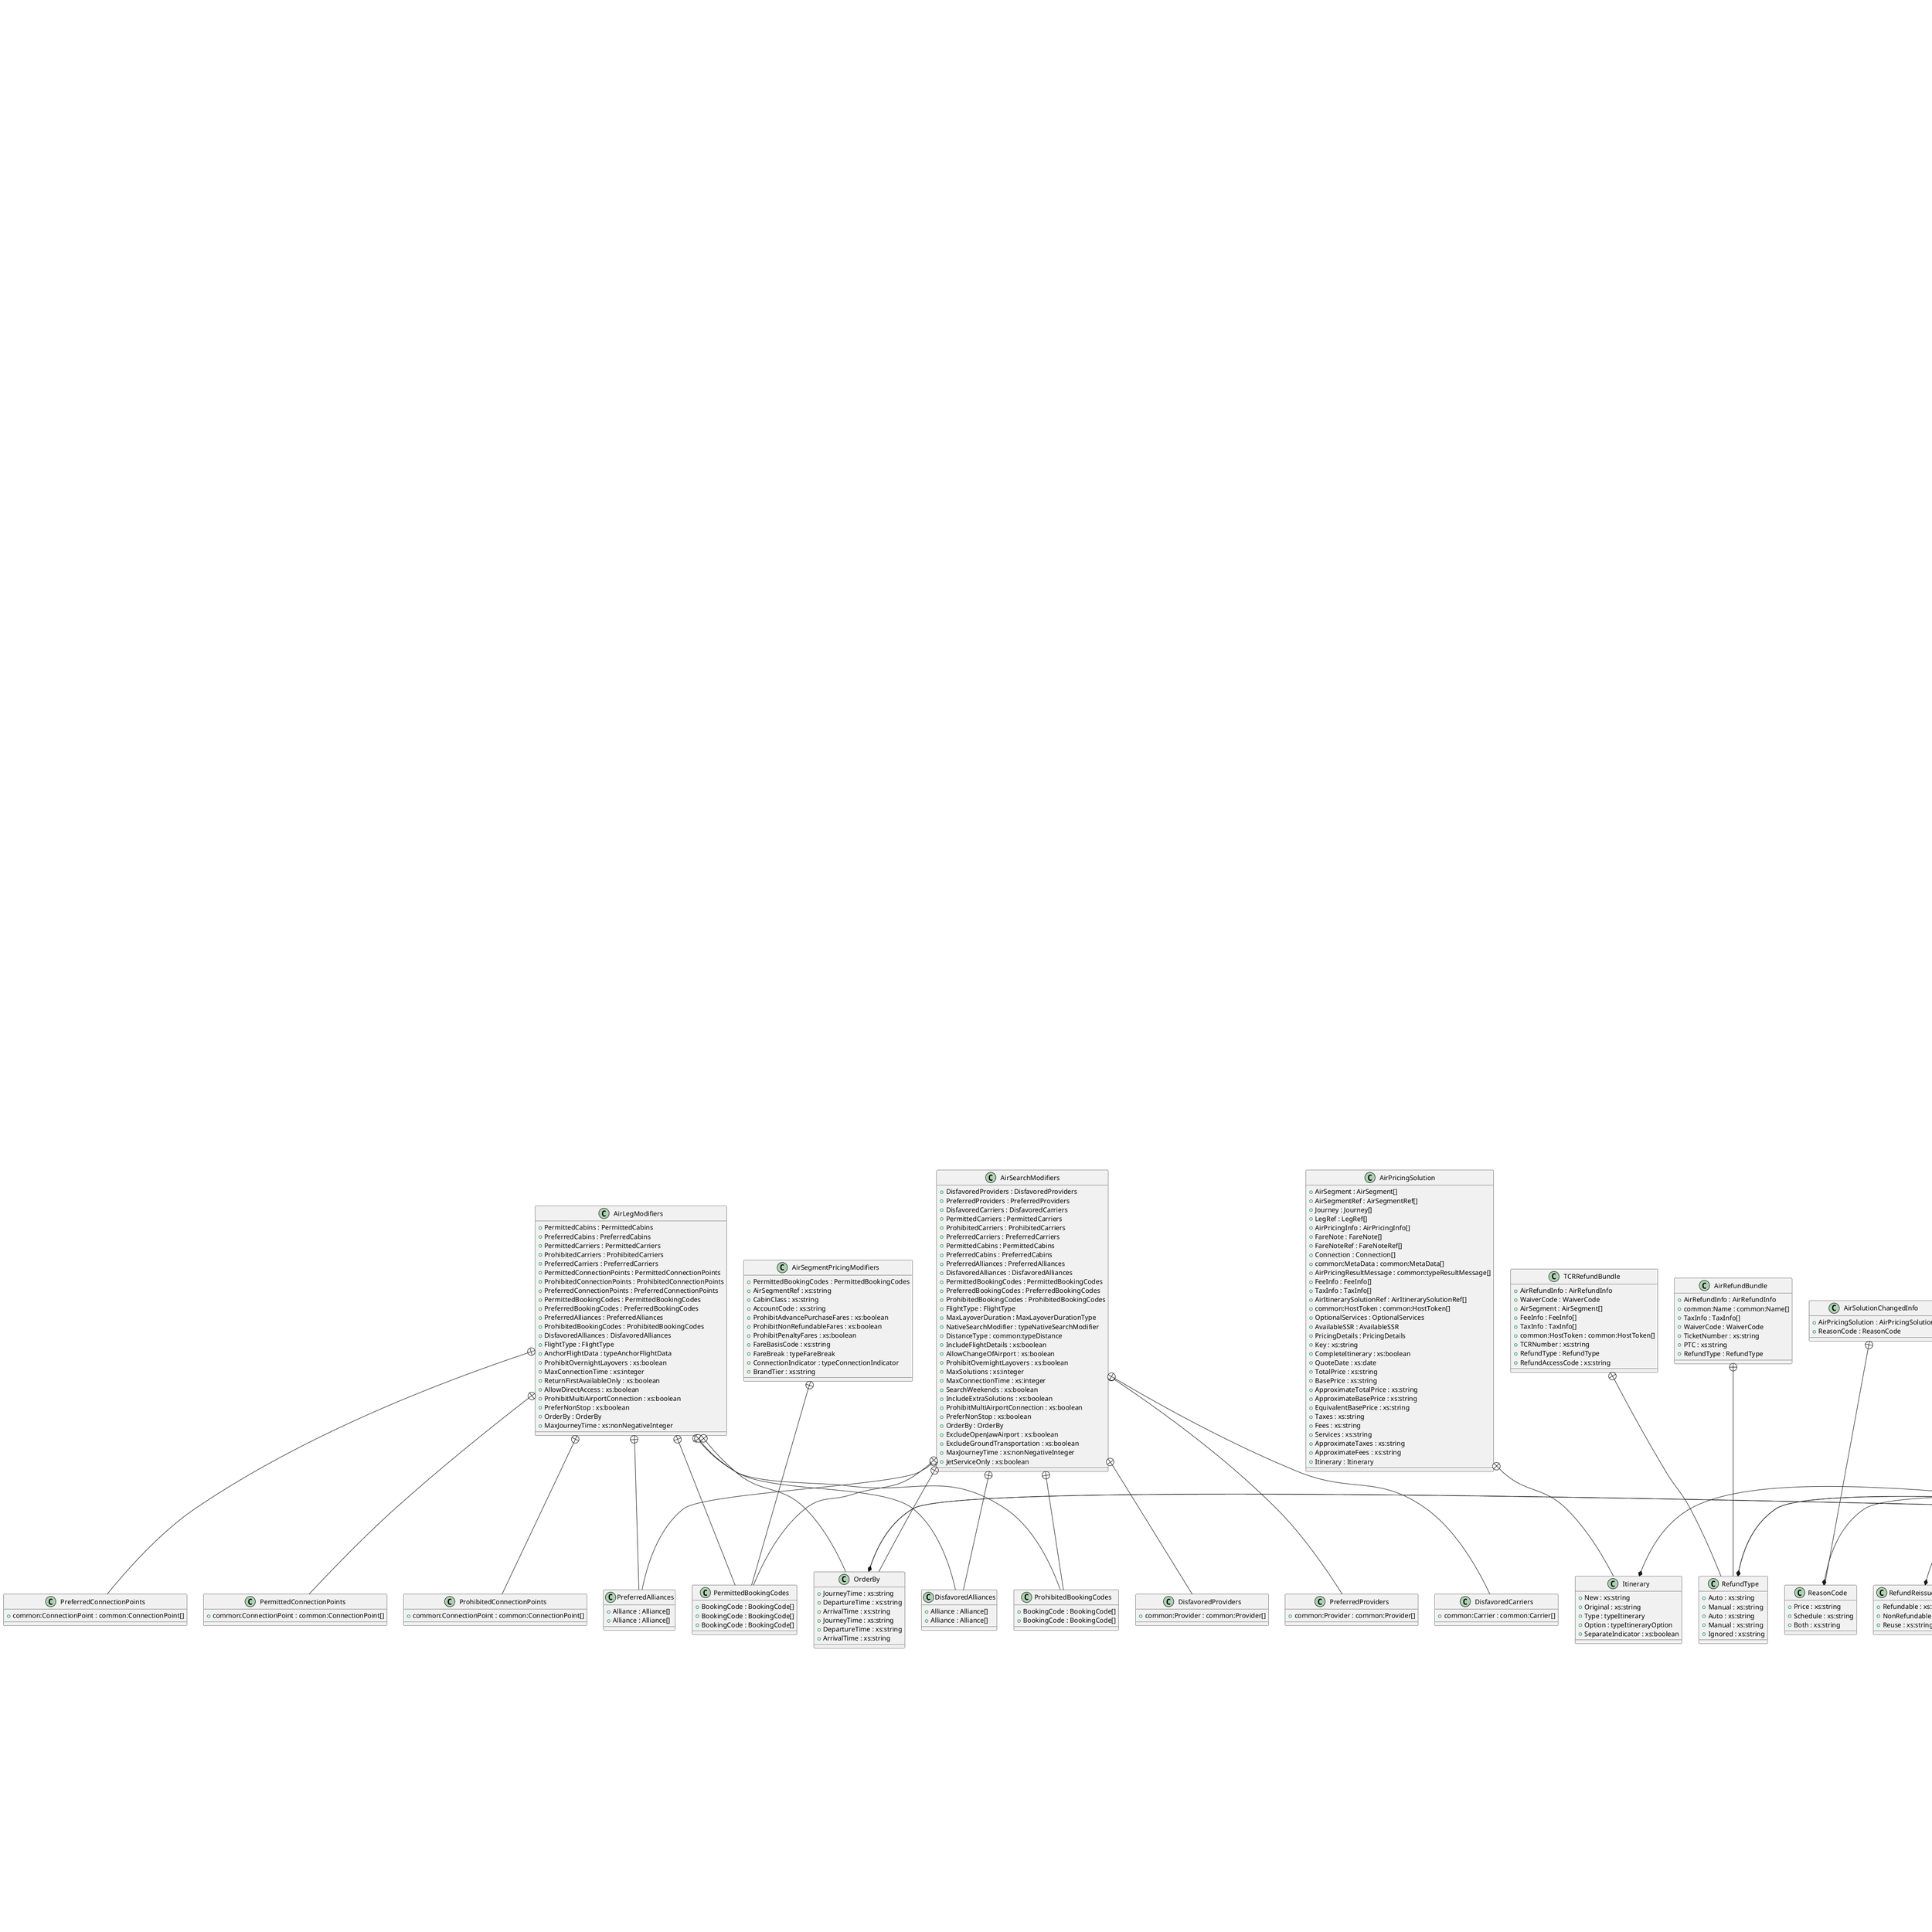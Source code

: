 @startuml

class ADVType {
    +AdvRsvnOnlyIfTk : xs:boolean
    +AdvRsvnAnyTm : xs:boolean
    +AdvRsvnHrs : xs:boolean
    +AdvRsvnDays : xs:boolean
    +AdvRsvnMonths : xs:boolean
    +AdvRsvnEarliestTm : xs:boolean
    +AdvRsvnLatestTm : xs:boolean
    +AdvRsvnWaived : xs:boolean
    +AdvRsvnDataExists : xs:boolean
    +AdvRsvnEndItem : xs:boolean
    +AdvTkEarliestTm : xs:boolean
    +AdvTkLatestTm : xs:boolean
    +AdvTkRsvnHrs : xs:boolean
    +AdvTkRsvnDays : xs:boolean
    +AdvTkRsvnMonths : xs:boolean
    +AdvTkStartHrs : xs:boolean
    +AdvTkStartDays : xs:boolean
    +AdvTkStartMonths : xs:boolean
    +AdvTkWaived : xs:boolean
    +AdvTkAnyTm : xs:boolean
    +AdvTkEndItem : xs:boolean
    +AdvRsvnTm : xs:integer
    +AdvTkRsvnTm : xs:integer
    +AdvTkStartTm : xs:integer
    +EarliestRsvnDtPresent : xs:boolean
    +EarliestTkDtPresent : xs:boolean
    +LatestRsvnDtPresent : xs:boolean
    +LatestTkDtPresent : xs:boolean
    +EarliestRsvnDt : xs:date
    +EarliestTkDt : xs:date
    +LatestRsvnDt : xs:date
    +LatestTkDt : xs:date
}
class APISRequirements {
    +Document : Document[]
    +Key : xs:string
    +Level : xs:string
    +GenderRequired : xs:boolean
    +DateOfBirthRequired : xs:boolean
    +RequiredDocuments : xs:string
    +NationalityRequired : xs:boolean
}
class APISRequirementsList {
    +APISRequirements : APISRequirements[]
}
class AccountRelatedRules {
    +BookingRules : BookingRules[]
    +RoutingRules : RoutingRules
}
class ActionDetails {
    +PseudoCityCode : xs:string
    +AgentSine : xs:string
    +EventDate : xs:date
    +EventTime : xs:time
    +Text : xs:string
}
class AdditionalInfo {
    +Category : xs:string
}
class AddlBookingCodeInformation {
    +value : xs:string
}
class Adjustment {
    +Amount : xs:string
    +Percent : xs:float
    +AdjustedTotalPrice : xs:string
    +ApproximateAdjustedTotalPrice : xs:string
    +BookingTravelerRef : xs:string
}
class Affiliations {
    +TravelArranger : TravelArranger[]
}
class AirAvailInfo {
    +BookingCodeInfo : BookingCodeInfo[]
    +FareTokenInfo : FareTokenInfo[]
    +ProviderCode : xs:string
    +HostTokenRef : xs:string
}
AirAvailInfo +-- FareTokenInfo
class FareTokenInfo {
    +FareInfoRef : xs:string
    +HostTokenRef : xs:string
}
class AirExchangeBundle {
    +common:AirExchangeInfo : common:AirExchangeInfo
    +AirPricingInfoRef : AirPricingInfoRef[]
    +TaxInfo : TaxInfo[]
    +common:Penalty : common:Penalty[]
}
class AirExchangeBundleList {
    +AirExchangeBundle : AirExchangeBundle[]
}
class AirExchangeBundleTotal {
    +common:AirExchangeInfo : common:AirExchangeInfo
    +common:Penalty : common:Penalty[]
}
class AirExchangeModifiers {
    +ContractCodes : ContractCodes
    +BookingDate : xs:string
    +TicketingDate : xs:string
    +AccountCode : xs:string
    +TicketDesignator : xs:string
    +AllowPenaltyFares : xs:boolean
    +PrivateFaresOnly : xs:boolean
    +UniversalRecordLocatorCode : xs:string
    +ProviderLocatorCode : xs:string
    +ProviderCode : xs:string
}
AirExchangeModifiers +-- ContractCodes
class ContractCodes {
    +ContractCode : ContractCode[]
}
class AirExchangeMulitQuoteList {
    +AirExchangeMultiQuoteOption : AirExchangeMultiQuoteOption[]
}
class AirExchangeMultiQuoteOption {
    +AirSegmentData : AirSegmentData[]
    +AirExchangeBundleTotal : AirExchangeBundleTotal
    +AirExchangeBundleList : AirExchangeBundleList[]
}
class AirExchangeTicketBundle {
    +common:TicketNumber : common:TicketNumber
    +common:FormOfPayment : common:FormOfPayment[]
    +common:FormOfPaymentRef : common:FormOfPaymentRef
    +WaiverCode : WaiverCode
}
class AirFareDiscount {
    +Percentage : xs:double
    +Amount : xs:string
    +DiscountMethod : typeFareDiscount
}
class AirFareDisplayModifiers {
    +TripType : typeFareTripType[]
    +common:CabinClass : common:CabinClass
    +PenaltyFareInformation : PenaltyFareInformation
    +FareSearchOption : typeFareSearchOption[]
    +MaxResponses : xs:integer
    +DepartureDate : xs:date
    +TicketingDate : xs:date
    +ReturnDate : xs:date
    +BaseFareOnly : xs:boolean
    +UnrestrictedFaresOnly : xs:boolean
    +FaresIndicator : typeFaresIndicator
    +CurrencyType : xs:string
    +IncludeTaxes : xs:boolean
    +IncludeEstimatedTaxes : xs:boolean
    +IncludeSurcharges : xs:boolean
    +GlobalIndicator : typeATPCOGlobalIndicator
    +ProhibitMinStayFares : xs:boolean
    +ProhibitMaxStayFares : xs:boolean
    +ProhibitAdvancePurchaseFares : xs:boolean
    +ProhibitNonRefundableFares : xs:boolean
    +ValidatedFaresOnly : xs:boolean
    +ProhibitTravelRestrictedFares : xs:boolean
    +FiledCurrency : xs:string
}
class AirFareDisplayRuleKey {
    +value : xs:string
    +ProviderCode : xs:string
}
class AirFareRuleCategory {
    +CategoryCode : typeFareRuleCategoryCode[]
    +FareInfoRef : xs:string
}
class AirFareRulesModifier {
    +AirFareRuleCategory : AirFareRuleCategory[]
}
class AirItinerary {
    +AirSegment : AirSegment[]
    +common:HostToken : common:HostToken[]
    +APISRequirements : APISRequirements[]
}
class AirItineraryDetails {
    +AirSegmentDetails : AirSegmentDetails[]
    +PassengerDetails : PassengerDetails[]
    +Key : xs:string
}
class AirItinerarySolution {
    +AirSegmentRef : AirSegmentRef[]
    +Connection : Connection[]
    +Key : xs:string
}
class AirItinerarySolutionRef {
    +Key : xs:string
}
class AirLegModifiers {
    +PermittedCabins : PermittedCabins
    +PreferredCabins : PreferredCabins
    +PermittedCarriers : PermittedCarriers
    +ProhibitedCarriers : ProhibitedCarriers
    +PreferredCarriers : PreferredCarriers
    +PermittedConnectionPoints : PermittedConnectionPoints
    +ProhibitedConnectionPoints : ProhibitedConnectionPoints
    +PreferredConnectionPoints : PreferredConnectionPoints
    +PermittedBookingCodes : PermittedBookingCodes
    +PreferredBookingCodes : PreferredBookingCodes
    +PreferredAlliances : PreferredAlliances
    +ProhibitedBookingCodes : ProhibitedBookingCodes
    +DisfavoredAlliances : DisfavoredAlliances
    +FlightType : FlightType
    +AnchorFlightData : typeAnchorFlightData
    +ProhibitOvernightLayovers : xs:boolean
    +MaxConnectionTime : xs:integer
    +ReturnFirstAvailableOnly : xs:boolean
    +AllowDirectAccess : xs:boolean
    +ProhibitMultiAirportConnection : xs:boolean
    +PreferNonStop : xs:boolean
    +OrderBy : OrderBy
    +MaxJourneyTime : xs:nonNegativeInteger
}
AirLegModifiers +-- PermittedConnectionPoints
class PermittedConnectionPoints {
    +common:ConnectionPoint : common:ConnectionPoint[]
}
AirLegModifiers +-- ProhibitedConnectionPoints
class ProhibitedConnectionPoints {
    +common:ConnectionPoint : common:ConnectionPoint[]
}
AirLegModifiers +-- PreferredConnectionPoints
class PreferredConnectionPoints {
    +common:ConnectionPoint : common:ConnectionPoint[]
}
AirLegModifiers +-- PermittedBookingCodes
class PermittedBookingCodes {
    +BookingCode : BookingCode[]
}
AirLegModifiers +-- PreferredAlliances
class PreferredAlliances {
    +Alliance : Alliance[]
}
AirLegModifiers +-- ProhibitedBookingCodes
class ProhibitedBookingCodes {
    +BookingCode : BookingCode[]
}
AirLegModifiers +-- DisfavoredAlliances
class DisfavoredAlliances {
    +Alliance : Alliance[]
}
AirLegModifiers +-- OrderBy
class OrderBy {
    +JourneyTime : xs:string
    +DepartureTime : xs:string
    +ArrivalTime : xs:string
}
OrderBy *- xs:string
class AirPricePoint {
    +AirPricingInfo : AirPricingInfo[]
    +AirPricingResultMessage : common:typeResultMessage[]
    +FeeInfo : FeeInfo[]
    +FareNote : FareNote[]
    +TaxInfo : TaxInfo[]
    +Key : xs:string
    +TotalPrice : xs:string
    +BasePrice : xs:string
    +ApproximateTotalPrice : xs:string
    +ApproximateBasePrice : xs:string
    +EquivalentBasePrice : xs:string
    +Taxes : xs:string
    +Fees : xs:string
    +Services : xs:string
    +ApproximateTaxes : xs:string
    +ApproximateFees : xs:string
    +CompleteItinerary : xs:boolean
}
class AirPricePointList {
    +AirPricePoint : AirPricePoint[]
}
class AirPriceResult {
    +AirPricingSolution : AirPricingSolution[]
    +FareRule : FareRule[]
    +AirPriceError : common:typeResultMessage
    +CommandKey : xs:string
}
class AirPricingAdjustment {
    +Adjustment : Adjustment
    +Key : xs:string
}
class AirPricingCommand {
    +AirPricingModifiers : AirPricingModifiers
    +AirSegmentPricingModifiers : AirSegmentPricingModifiers[]
    +CommandKey : xs:string
    +CabinClass : xs:string
}
class AirPricingInfo {
    +FareInfo : FareInfo[]
    +FareStatus : FareStatus
    +FareInfoRef : FareInfoRef[]
    +BookingInfo : BookingInfo[]
    +TaxInfo : TaxInfo[]
    +FareCalc : FareCalc
    +PassengerType : PassengerType[]
    +common:BookingTravelerRef : common:BookingTravelerRef[]
    +WaiverCode : WaiverCode
    +PaymentRef : PaymentRef[]
    +ChangePenalty : typeFarePenalty[]
    +CancelPenalty : typeFarePenalty[]
    +NoShowPenalty : typeFarePenalty[]
    +FeeInfo : FeeInfo[]
    +Adjustment : Adjustment[]
    +Yield : Yield[]
    +AirPricingModifiers : AirPricingModifiers
    +TicketingModifiersRef : TicketingModifiersRef[]
    +AirSegmentPricingModifiers : AirSegmentPricingModifiers[]
    +FlightOptionsList : FlightOptionsList
    +BaggageAllowances : BaggageAllowances
    +FareRulesFilter : FareRulesFilter
    +PolicyCodesList : PolicyCodesList
    +PriceChange : PriceChangeType[]
    +ActionDetails : ActionDetails
    +common:Commission : common:Commission[]
    +Origin : xs:string
    +Destination : xs:string
    +Key : xs:string
    +CommandKey : xs:string
    +ProviderCode : xs:string
    +SupplierCode : xs:string
    +TotalPrice : xs:string
    +BasePrice : xs:string
    +ApproximateTotalPrice : xs:string
    +ApproximateBasePrice : xs:string
    +EquivalentBasePrice : xs:string
    +Taxes : xs:string
    +Fees : xs:string
    +Services : xs:string
    +ApproximateTaxes : xs:string
    +ApproximateFees : xs:string
    +AmountType : xs:string
    +IncludesVAT : xs:boolean
    +ExchangeAmount : xs:string
    +ForfeitAmount : xs:string
    +Refundable : xs:boolean
    +Exchangeable : xs:boolean
    +LatestTicketingTime : xs:string
    +PricingMethod : typePricingMethod
    +Checksum : xs:string
    +ETicketability : typeEticketability
    +PlatingCarrier : xs:string
    +ProviderReservationInfoRef : xs:string
    +AirPricingInfoGroup : xs:int
    +TotalNetPrice : xs:string
    +Ticketed : xs:boolean
    +PricingType : xs:string
    +TrueLastDateToTicket : xs:string
    +ElStat : common:typeElementStatus
    +KeyOverride : xs:boolean
    +InPolicy : xs:boolean
    +PreferredOption : xs:boolean
    +FareCalculationInd : xs:string
    +Cat35Indicator : xs:boolean
}
class AirPricingInfoList {
    +AirPricingInfo : AirPricingInfo[]
}
class AirPricingInfoRef {
    +Key : xs:string
}
class AirPricingModifiers {
    +ProhibitedRuleCategories : ProhibitedRuleCategories
    +AccountCodes : AccountCodes
    +PermittedCabins : PermittedCabins
    +ContractCodes : ContractCodes
    +ExemptTaxes : ExemptTaxes
    +PenaltyFareInformation : PenaltyFareInformation
    +common:DiscountCard : common:DiscountCard[]
    +PromoCodes : PromoCodes
    +ManualFareAdjustment : ManualFareAdjustment[]
    +common:PointOfSale : common:PointOfSale
    +BrandModifiers : BrandModifiers
    +MultiGDSSearchIndicator : MultiGDSSearchIndicator[]
    +PreferredCabins : PreferredCabins[]
    +ProhibitMinStayFares : xs:boolean
    +ProhibitMaxStayFares : xs:boolean
    +CurrencyType : xs:string
    +ProhibitAdvancePurchaseFares : xs:boolean
    +ProhibitNonRefundableFares : xs:boolean
    +ProhibitRestrictedFares : xs:boolean
    +FaresIndicator : typeFaresIndicator
    +FiledCurrency : xs:string
    +PlatingCarrier : xs:string
    +OverrideCarrier : xs:string
    +ETicketability : typeEticketability
    +AccountCodeFaresOnly : xs:boolean
    +Key : xs:string
    +ProhibitNonExchangeableFares : xs:boolean
    +ForceSegmentSelect : xs:boolean
    +InventoryRequestType : typeInventoryRequest
    +OneWayShop : xs:boolean
    +ProhibitUnbundledFareTypes : xs:boolean
    +ReturnServices : xs:boolean
    +ChannelId : xs:string
    +ReturnFareAttributes : xs:boolean
    +SellCheck : xs:boolean
    +ReturnFailedSegments : xs:boolean
}
AirPricingModifiers +-- ProhibitedRuleCategories
class ProhibitedRuleCategories {
    +FareRuleCategory : FareRuleCategory[]
}
AirPricingModifiers +-- AccountCodes
class AccountCodes {
    +common:AccountCode : common:AccountCode[]
}
AirPricingModifiers +-- ContractCodes
class ContractCodes {
    +ContractCode : ContractCode[]
}
AirPricingModifiers +-- PromoCodes
class PromoCodes {
    +PromoCode : PromoCode[]
}
class AirPricingPayment {
    +common:Payment : common:Payment[]
    +common:FormOfPayment : common:FormOfPayment[]
    +common:FormOfPaymentRef : common:FormOfPaymentRef
    +AirPricingInfoRef : AirPricingInfoRef[]
}
class AirPricingSolution {
    +AirSegment : AirSegment[]
    +AirSegmentRef : AirSegmentRef[]
    +Journey : Journey[]
    +LegRef : LegRef[]
    +AirPricingInfo : AirPricingInfo[]
    +FareNote : FareNote[]
    +FareNoteRef : FareNoteRef[]
    +Connection : Connection[]
    +common:MetaData : common:MetaData[]
    +AirPricingResultMessage : common:typeResultMessage[]
    +FeeInfo : FeeInfo[]
    +TaxInfo : TaxInfo[]
    +AirItinerarySolutionRef : AirItinerarySolutionRef[]
    +common:HostToken : common:HostToken[]
    +OptionalServices : OptionalServices
    +AvailableSSR : AvailableSSR
    +PricingDetails : PricingDetails
    +Key : xs:string
    +CompleteItinerary : xs:boolean
    +QuoteDate : xs:date
    +TotalPrice : xs:string
    +BasePrice : xs:string
    +ApproximateTotalPrice : xs:string
    +ApproximateBasePrice : xs:string
    +EquivalentBasePrice : xs:string
    +Taxes : xs:string
    +Fees : xs:string
    +Services : xs:string
    +ApproximateTaxes : xs:string
    +ApproximateFees : xs:string
    +Itinerary : Itinerary
}
AirPricingSolution +-- Itinerary
class Itinerary {
    +New : xs:string
    +Original : xs:string
}
Itinerary *- xs:string
class AirPricingTicketingModifiers {
    +AirPricingInfoRef : AirPricingInfoRef[]
    +TicketingModifiers : TicketingModifiers
}
class AirRefundBundle {
    +AirRefundInfo : AirRefundInfo
    +common:Name : common:Name[]
    +TaxInfo : TaxInfo[]
    +WaiverCode : WaiverCode
    +TicketNumber : xs:string
    +PTC : xs:string
    +RefundType : RefundType
}
AirRefundBundle +-- RefundType
class RefundType {
    +Auto : xs:string
    +Manual : xs:string
}
RefundType *- xs:string
class AirRefundInfo {
    +common:RefundRemark : common:RefundRemark[]
    +RefundAmount : xs:string
    +RetainAmount : xs:string
    +RefundFee : xs:string
    +RefundableTaxes : xs:string
    +FiledCurrency : xs:string
    +ConversionRate : xs:decimal
    +Taxes : xs:string
    +OriginalTicketTotal : xs:string
    +ForfeitAmount : xs:string
    +Retain : xs:boolean
    +Refund : xs:boolean
}
class AirRefundModifiers {
    +RefundDate : xs:string
    +AccountCode : xs:string
    +TicketDesignator : xs:string
}
class AirReservation {
}
AirReservation *- typeBaseAirReservation
class AirReservationLocatorCode {
    +value : xs:string
}
class AirScheduleChangedInfo {
    +AirPricingSolution : AirPricingSolution
}
class AirSearchAsynchModifiers {
    +InitialAsynchResult : InitialAsynchResult
}
AirSearchAsynchModifiers +-- InitialAsynchResult
class InitialAsynchResult {
    +MaxWait : xs:positiveInteger
}
class AirSearchModifiers {
    +DisfavoredProviders : DisfavoredProviders
    +PreferredProviders : PreferredProviders
    +DisfavoredCarriers : DisfavoredCarriers
    +PermittedCarriers : PermittedCarriers
    +ProhibitedCarriers : ProhibitedCarriers
    +PreferredCarriers : PreferredCarriers
    +PermittedCabins : PermittedCabins
    +PreferredCabins : PreferredCabins
    +PreferredAlliances : PreferredAlliances
    +DisfavoredAlliances : DisfavoredAlliances
    +PermittedBookingCodes : PermittedBookingCodes
    +PreferredBookingCodes : PreferredBookingCodes
    +ProhibitedBookingCodes : ProhibitedBookingCodes
    +FlightType : FlightType
    +MaxLayoverDuration : MaxLayoverDurationType
    +NativeSearchModifier : typeNativeSearchModifier
    +DistanceType : common:typeDistance
    +IncludeFlightDetails : xs:boolean
    +AllowChangeOfAirport : xs:boolean
    +ProhibitOvernightLayovers : xs:boolean
    +MaxSolutions : xs:integer
    +MaxConnectionTime : xs:integer
    +SearchWeekends : xs:boolean
    +IncludeExtraSolutions : xs:boolean
    +ProhibitMultiAirportConnection : xs:boolean
    +PreferNonStop : xs:boolean
    +OrderBy : OrderBy
    +ExcludeOpenJawAirport : xs:boolean
    +ExcludeGroundTransportation : xs:boolean
    +MaxJourneyTime : xs:nonNegativeInteger
    +JetServiceOnly : xs:boolean
}
AirSearchModifiers +-- DisfavoredProviders
class DisfavoredProviders {
    +common:Provider : common:Provider[]
}
AirSearchModifiers +-- PreferredProviders
class PreferredProviders {
    +common:Provider : common:Provider[]
}
AirSearchModifiers +-- DisfavoredCarriers
class DisfavoredCarriers {
    +common:Carrier : common:Carrier[]
}
AirSearchModifiers +-- PreferredAlliances
class PreferredAlliances {
    +Alliance : Alliance[]
}
AirSearchModifiers +-- DisfavoredAlliances
class DisfavoredAlliances {
    +Alliance : Alliance[]
}
AirSearchModifiers +-- PermittedBookingCodes
class PermittedBookingCodes {
    +BookingCode : BookingCode[]
}
AirSearchModifiers +-- ProhibitedBookingCodes
class ProhibitedBookingCodes {
    +BookingCode : BookingCode[]
}
AirSearchModifiers +-- OrderBy
class OrderBy {
    +JourneyTime : xs:string
    +DepartureTime : xs:string
    +ArrivalTime : xs:string
}
OrderBy *- xs:string
class AirSegment {
}
AirSegment *- typeBaseAirSegment
class AirSegmentData {
    +AirSegmentRef : AirSegmentRef[]
    +BaggageAllowance : BaggageAllowance[]
    +Brand : Brand[]
    +CabinClass : xs:string
    +ClassOfService : xs:string
}
class AirSegmentDetails {
    +PassengerDetailsRef : PassengerDetailsRef[]
    +BrandID : BrandID[]
    +BookingCodeList : xs:string
    +Key : xs:string
    +ProviderCode : xs:string
    +Carrier : xs:string
    +Origin : xs:string
    +Destination : xs:string
    +DepartureTime : xs:dateTime
    +ArrivalTime : xs:dateTime
    +Equipment : xs:string
    +ClassOfService : xs:string
    +CabinClass : xs:string
    +OperatingCarrier : xs:string
    +FlightNumber : xs:string
}
class AirSegmentError {
    +AirSegment : AirSegment
    +ErrorMessage : xs:string
}
class AirSegmentList {
    +AirSegment : AirSegment[]
}
class AirSegmentPricingModifiers {
    +PermittedBookingCodes : PermittedBookingCodes
    +AirSegmentRef : xs:string
    +CabinClass : xs:string
    +AccountCode : xs:string
    +ProhibitAdvancePurchaseFares : xs:boolean
    +ProhibitNonRefundableFares : xs:boolean
    +ProhibitPenaltyFares : xs:boolean
    +FareBasisCode : xs:string
    +FareBreak : typeFareBreak
    +ConnectionIndicator : typeConnectionIndicator
    +BrandTier : xs:string
}
AirSegmentPricingModifiers +-- PermittedBookingCodes
class PermittedBookingCodes {
    +BookingCode : BookingCode[]
}
class AirSegmentRef {
    +Key : xs:string
}
class AirSegmentSellFailureInfo {
    +AirSegmentError : AirSegmentError[]
}
class AirSegmentTicketingModifiers {
    +AirSegmentRef : xs:string
    +BrandTier : xs:string
}
class AirSolution {
    +SearchTraveler : SearchTraveler[]
    +AirSegment : AirSegment[]
    +common:HostToken : common:HostToken[]
    +FareBasis : FareBasis[]
}
class AirSolutionChangedInfo {
    +AirPricingSolution : AirPricingSolution
    +ReasonCode : ReasonCode
}
AirSolutionChangedInfo +-- ReasonCode
class ReasonCode {
    +Price : xs:string
    +Schedule : xs:string
    +Both : xs:string
}
ReasonCode *- xs:string
class AirTicketingModifiers {
    +DocumentModifiers : DocumentModifiers
    +AirPricingInfoRef : AirPricingInfoRef[]
    +TourCode : TourCode
    +TicketEndorsement : TicketEndorsement[]
    +common:Commission : common:Commission
    +common:FormOfPayment : common:FormOfPayment[]
    +common:CreditCardAuth : common:CreditCardAuth[]
    +common:Payment : common:Payment[]
    +PlatingCarrier : xs:string
    +TicketedFareOverride : xs:boolean
    +SuppressTaxAndFee : xs:boolean
    +NoComparisonSFQ : xs:boolean
}
class Alliance {
    +Code : xs:string
}
class AlternateLocationDistance {
    +common:Distance : common:Distance
    +Key : xs:string
    +SearchLocation : xs:string
    +AlternateLocation : xs:string
}
class AlternateLocationDistanceList {
    +AlternateLocationDistance : AlternateLocationDistance[]
}
class AlternateLocationDistanceRef {
    +Key : xs:string
}
class AlternateRoute {
    +Leg : Leg[]
    +Key : xs:string
}
class AlternateRouteList {
    +AlternateRoute : AlternateRoute[]
}
class ApplicableSegment {
}
ApplicableSegment *- typeApplicableSegment
class AssociatedRemark {
}
AssociatedRemark *- common:typeAssociatedRemarkWithSegmentRef
class AsyncProviderSpecificResponse {
}
AsyncProviderSpecificResponse *- common:BaseAsyncProviderSpecificResponse
class AuditData {
    +TotalPrice : xs:string
    +BasePrice : xs:string
    +ApproximateTotalPrice : xs:string
    +ApproximateBasePrice : xs:string
    +EquivalentBasePrice : xs:string
    +Taxes : xs:string
    +Fees : xs:string
    +Services : xs:string
    +ApproximateTaxes : xs:string
    +ApproximateFees : xs:string
    +TaxInfo : TaxInfo[]
    +Key : xs:string
}
class AutoPricingInfo {
    +ElStat : common:typeElementStatus
    +KeyOverride : xs:boolean
    +AirSegmentRef : AirSegmentRef[]
    +common:BookingTravelerRef : common:BookingTravelerRef[]
    +AirPricingModifiers : AirPricingModifiers
    +AirSegmentPricingModifiers : AirSegmentPricingModifiers[]
    +Key : xs:string
    +PricingType : xs:string
    +PlatingCarrier : xs:string
}
class AutoSeatAssignment {
    +SegmentRef : xs:string
    +Smoking : xs:boolean
    +SeatType : common:typeReqSeat
    +Group : xs:boolean
    +BookingTravelerRef : xs:string
}
class AvailabilityErrorInfo {
    +AirSegmentError : AirSegmentError[]
}
AvailabilityErrorInfo *- common:typeErrorInfo
class AvailableDiscount {
    +common:LoyaltyProgram : common:LoyaltyProgram[]
    +Amount : xs:string
    +Percent : xs:string
    +Description : xs:string
    +DiscountQualifier : xs:string
}
class AvailableSSR {
    +common:SSR : common:SSR[]
    +SSRRules : common:ServiceRuleType[]
    +common:IndustryStandardSSR : common:IndustryStandardSSR[]
}
class BackOfficeHandOff {
    +Type : typeBackOffice
    +Location : xs:string
    +PseudoCityCode : xs:string
}
class BagDetails {
    +BaggageRestriction : BaggageRestriction[]
    +AvailableDiscount : AvailableDiscount[]
    +ApplicableBags : xs:string
    +BasePrice : xs:string
    +ApproximateBasePrice : xs:string
    +Taxes : xs:string
    +TotalPrice : xs:string
    +ApproximateTotalPrice : xs:string
}
class BaggageAllowance {
    +NumberOfPieces : xs:integer
    +MaxWeight : typeWeight
}
class BaggageAllowanceInfo {
    +BagDetails : BagDetails[]
    +TravelerType : xs:string
    +FareInfoRef : xs:string
}
BaggageAllowanceInfo *- BaseBaggageAllowanceInfo
class BaggageAllowances {
    +BaggageAllowanceInfo : BaggageAllowanceInfo[]
    +CarryOnAllowanceInfo : CarryOnAllowanceInfo[]
    +EmbargoInfo : EmbargoInfo[]
}
class BaggageRestriction {
    +Dimension : Dimension[]
    +MaxWeight : typeUnitOfMeasure[]
    +TextInfo : TextInfo[]
}
class BaseBaggageAllowanceInfo {
    +URLInfo : URLInfo[]
    +TextInfo : TextInfo[]
    +Origin : xs:string
    +Destination : xs:string
    +Carrier : xs:string
}
class BillingDetailItem {
    +Name : typeBillingDetailsName
    +DataType : typeBillingDetailsDataType
    +MinLength : xs:string
    +MaxLength : xs:string
    +Value : xs:string
}
class BookingCode {
    +Code : xs:string
}
class BookingCodeInfo {
    +CabinClass : xs:string
    +BookingCounts : xs:string
}
class BookingInfo {
    +BookingCode : xs:string
    +BookingCount : xs:string
    +CabinClass : xs:string
    +FareInfoRef : xs:string
    +SegmentRef : xs:string
    +CouponRef : xs:string
    +AirItinerarySolutionRef : xs:string
    +HostTokenRef : xs:string
}
class BookingRules {
    +BookingRulesFareReference : BookingRulesFareReference[]
    +RuleInfo : RuleInfo[]
    +Restriction : Restriction[]
    +DocumentRequired : DocumentRequired[]
    +GenderDobRequired : xs:boolean
}
BookingRules +-- RuleInfo
class RuleInfo {
    +ChargesRules : ChargesRules
}
class BookingRulesFareReference {
    +value : xs:string
    +ClassOfService : xs:string
    +TicketDesignatorCode : xs:string
    +AccountCode : xs:string
    +UpgrageAllowed : xs:boolean
    +UpgradeClassOfService : xs:string
}
class Brand {
    +Title : Title[]
    +Text : Text[]
    +ImageLocation : ImageLocation[]
    +OptionalServices : OptionalServices
    +Rules : Rules[]
    +ServiceAssociations : ServiceAssociations
    +UpsellBrand : UpsellBrand
    +ApplicableSegment : typeApplicableSegment[]
    +DefaultBrandDetail : DefaultBrandDetail[]
    +Key : xs:string
    +BrandID : xs:string
    +Name : xs:string
    +AirItineraryDetailsRef : xs:string
    +UpSellBrandID : xs:string
    +BrandFound : xs:boolean
    +UpSellBrandFound : xs:boolean
    +BrandedDetailsAvailable : xs:boolean
    +Carrier : xs:string
    +BrandTier : xs:string
    +BrandMaintained : xs:string
}
class BrandID {
    +Id : xs:string
}
class BrandInfo {
    +Key : xs:string
    +BrandID : xs:string
    +AirPricingInfoRef : xs:string
    +FareInfoRef : xs:string
}
class BrandModifiers {
    +FareFamilyDisplay : FareFamilyDisplay
    +BasicDetailsOnly : BasicDetailsOnly
}
BrandModifiers +-- FareFamilyDisplay
class FareFamilyDisplay {
    +ModifierType : xs:string
}
BrandModifiers +-- BasicDetailsOnly
class BasicDetailsOnly {
    +ReturnBasicDetails : xs:boolean
}
class BrandingInfo {
    +PriceRange : PriceRange[]
    +Text : Text[]
    +Title : Title[]
    +ImageLocation : ImageLocation[]
    +ServiceGroup : ServiceGroup
    +AirSegmentRef : common:typeSegmentRef[]
    +Key : xs:string
    +ServiceSubCode : xs:string
    +ExternalServiceName : xs:string
    +ServiceType : xs:string
    +CommercialName : xs:string
    +Chargeable : xs:string
}
class BundledService {
    +Carrier : xs:string
    +CarrierSubCode : xs:boolean
    +ServiceType : xs:string
    +ServiceSubCode : xs:string
    +Name : xs:string
    +Booking : typeBooking
    +Occurrence : xs:positiveInteger
}
class BundledServices {
    +BundledService : BundledService[]
}
class CHGType {
    +PenFee : PenFeeType[]
}
class CO2Emission {
    +AirSegmentRef : xs:string
    +Value : xs:float
}
class CO2Emissions {
    +CO2Emission : CO2Emission[]
    +TotalValue : xs:float
    +Unit : xs:string
    +Category : xs:string
    +Source : xs:string
}
class CarrierCode {
    +value : xs:string
}
class CarrierList {
    +CarrierCode : CarrierCode[]
    +IncludeCarrier : xs:boolean
}
class CarryOnAllowanceInfo {
    +CarryOnDetails : CarryOnDetails[]
}
CarryOnAllowanceInfo *- BaseBaggageAllowanceInfo
CarryOnAllowanceInfo +-- CarryOnDetails
class CarryOnDetails {
    +BaggageRestriction : BaggageRestriction[]
    +ApplicableCarryOnBags : xs:string
    +BasePrice : xs:string
    +ApproximateBasePrice : xs:string
    +Taxes : xs:string
    +TotalPrice : xs:string
    +ApproximateTotalPrice : xs:string
}
class CategoryDetailsType {
    +CategoryDetails : ValueDetails[]
    +Value : xs:string
}
class Characteristic {
    +Value : xs:string
    +Position : typePosition
    +RowLocation : typeRowLocation
    +PADISCode : xs:string
}
class ChargesRules {
    +VoluntaryChanges : VoluntaryChanges[]
    +VoluntaryRefunds : VoluntaryRefunds[]
}
ChargesRules +-- VoluntaryChanges
class VoluntaryChanges {
    +Penalty : Penalty
    +VolChangeInd : xs:boolean
}
ChargesRules +-- VoluntaryRefunds
class VoluntaryRefunds {
    +Penalty : Penalty
    +VolChangeInd : xs:boolean
}
class CodeshareInfo {
    +value : xs:string
    +OperatingCarrier : xs:string
    +OperatingFlightNumber : xs:string
}
class CompanyName {
    +SupplierCode : xs:string
}
class ConjunctedTicketInfo {
    +Number : xs:string
    +IATANumber : xs:string
    +TicketIssueDate : xs:dateTime
    +TicketingAgentSignOn : xs:string
    +CountryCode : xs:string
    +Status : common:typeTicketStatus
}
class Connection {
    +FareNote : FareNote
    +ChangeOfPlane : xs:boolean
    +ChangeOfTerminal : xs:boolean
    +ChangeOfAirport : xs:boolean
    +StopOver : xs:boolean
    +MinConnectionTime : xs:int
    +Duration : xs:int
    +SegmentIndex : xs:int
    +FlightDetailsIndex : xs:int
    +IncludeStopOverToFareQuote : typeIgnoreStopOver
}
class ContractCode {
    +ProviderCode : xs:string
    +SupplierCode : xs:string
    +Code : xs:string
    +CompanyName : xs:string
}
class Coupon {
    +ElStat : common:typeElementStatus
    +KeyOverride : xs:boolean
    +TicketDesignator : TicketDesignator[]
    +Key : xs:string
    +CouponNumber : xs:integer
    +OperatingCarrier : xs:string
    +OperatingFlightNumber : xs:string
    +MarketingCarrier : xs:string
    +MarketingFlightNumber : xs:string
    +Origin : xs:string
    +Destination : xs:string
    +DepartureTime : xs:string
    +ArrivalTime : xs:string
    +StopoverCode : xs:boolean
    +BookingClass : xs:string
    +FareBasis : xs:string
    +NotValidBefore : xs:date
    +NotValidAfter : xs:date
    +Status : xs:string
    +SegmentGroup : xs:integer
    +MarriageGroup : xs:integer
}
class CreditSummary {
    +CurrencyCode : xs:string
    +CurrentBalance : xs:decimal
    +InitialCredit : xs:decimal
}
class CustomerReceiptInfo {
    +BookingTravelerRef : xs:string
    +EmailRef : xs:string
}
class CustomerSearch {
    +value : xs:string
}
class DefaultBrandDetail {
}
DefaultBrandDetail *- typeDefaultBrandDetail
class DestinationPurposeCode {
    +Destination : typeDestinationCode
    +Purpose : typePurposeCode
}
class DetailedBillingInformation {
    +common:FormOfPaymentRef : common:FormOfPaymentRef
    +AirPricingInfoRef : AirPricingInfoRef[]
    +BillingDetailItem : BillingDetailItem[]
}
class Dimension {
    +type : xs:string
}
Dimension *- typeUnitOfMeasure
class Document {
    +Sequence : xs:positiveInteger
    +Type : xs:string
    +Level : xs:string
}
class DocumentInfo {
    +TicketInfo : TicketInfo[]
    +MCOInfo : common:MCOInformation[]
    +TCRInfo : TCRInfo[]
}
class DocumentModifiers {
    +GenerateItineraryInvoice : xs:boolean
    +GenerateAccountingInterface : xs:boolean
}
class DocumentOptions {
    +PassengerReceiptOverride : PassengerReceiptOverride
    +OverrideOption : xs:string[]
    +SuppressItineraryRemarks : xs:boolean
    +GenerateItinNumbers : xs:boolean
}
class DocumentRequired {
    +DocType : xs:string
    +IncludeExcludeUseInd : xs:boolean
    +DocId : xs:string
    +AllowedIds : xs:string
}
class DocumentSelect {
    +BackOfficeHandOff : BackOfficeHandOff
    +Itinerary : Itinerary
    +IssueTicketOnly : xs:boolean
    +IssueElectronicTicket : xs:boolean
    +FaxIndicator : xs:boolean
}
class EMD {
    +FulfillmentType : xs:integer
    +FulfillmentTypeDescription : xs:string
    +AssociatedItem : xs:string
    +AvailabilityChargeIndicator : AvailabilityChargeIndicator
    +RefundReissueIndicator : RefundReissueIndicator
    +Commissionable : xs:boolean
    +MileageIndicator : xs:boolean
    +Location : xs:string
    +Date : xs:dateTime
    +Booking : typeBooking
    +DisplayCategory : typeDisplayCategory
    +Reusable : xs:boolean
}
EMD +-- AvailabilityChargeIndicator
class AvailabilityChargeIndicator {
    +X : xs:string
    +E : xs:string
    +F : xs:string
    +G : xs:string
    +H : xs:string
}
AvailabilityChargeIndicator *- xs:string
EMD +-- RefundReissueIndicator
class RefundReissueIndicator {
    +Refundable : xs:string
    +NonRefundable : xs:string
    +Reuse : xs:string
}
RefundReissueIndicator *- xs:string
class EMDCommission {
    +Type : common:typeAdjustmentType
    +Value : xs:decimal
    +CurrencyCode : xs:string
}
class EMDCoupon {
    +ElStat : common:typeElementStatus
    +KeyOverride : xs:boolean
    +Number : xs:integer
    +Status : xs:string
    +SvcDescription : xs:string
    +ConsumedAtIssuanceInd : xs:boolean
    +RFIC : xs:string
    +RFISC : xs:string
    +RFIDescription : xs:string
    +Origin : xs:string
    +Destination : xs:string
    +FlightNumber : xs:string
    +PresentTo : xs:string
    +PresentAt : xs:string
    +NonRefundableInd : xs:boolean
    +MarketingCarrier : xs:string
    +Key : xs:string
}
class EMDEndorsement {
    +value : xs:string
}
class EMDInfo {
    +ElStat : common:typeElementStatus
    +KeyOverride : xs:boolean
    +EMDTravelerInfo : EMDTravelerInfo
    +common:SupplierLocator : common:SupplierLocator[]
    +ElectronicMiscDocument : ElectronicMiscDocument[]
    +common:Payment : common:Payment
    +common:FormOfPayment : common:FormOfPayment
    +EMDPricingInfo : EMDPricingInfo
    +EMDEndorsement : EMDEndorsement[]
    +FareCalc : FareCalc
    +EMDCommission : EMDCommission
    +ProviderCode : xs:string
    +ProviderLocatorCode : xs:string
    +Key : xs:string
}
class EMDPricingInfo {
    +TaxInfo : TaxInfo[]
    +BaseFare : xs:string
    +TotalFare : xs:string
    +TotalTax : xs:string
    +EquivFare : xs:string
}
class EMDSummary {
    +EMDCoupon : EMDCoupon[]
    +ElStat : common:typeElementStatus
    +KeyOverride : xs:boolean
    +Number : xs:string
    +PrimaryDocumentIndicator : xs:boolean
    +InConjunctionWith : xs:string
    +AssociatedTicketNumber : xs:string
    +PlatingCarrier : xs:string
    +IssueDate : xs:dateTime
    +Key : xs:string
}
class EMDSummaryInfo {
    +ElStat : common:typeElementStatus
    +KeyOverride : xs:boolean
    +EMDSummary : EMDSummary[]
    +EMDTravelerInfo : EMDTravelerInfo
    +common:Payment : common:Payment
    +ProviderReservationInfoRef : xs:string
    +Key : xs:string
}
class EMDTravelerInfo {
    +NameInfo : NameInfo
    +TravelerType : xs:string
    +Age : xs:integer
}
EMDTravelerInfo +-- NameInfo
class NameInfo {
    +Prefix : xs:string
    +First : xs:string
    +Middle : xs:string
    +Last : xs:string
    +Suffix : xs:string
}
class ETR {
    +TotalPrice : xs:string
    +BasePrice : xs:string
    +ApproximateTotalPrice : xs:string
    +ApproximateBasePrice : xs:string
    +EquivalentBasePrice : xs:string
    +Taxes : xs:string
    +Fees : xs:string
    +Services : xs:string
    +ApproximateTaxes : xs:string
    +ApproximateFees : xs:string
    +ElStat : common:typeElementStatus
    +KeyOverride : xs:boolean
    +AirReservationLocatorCode : AirReservationLocatorCode
    +common:AgencyInfo : common:AgencyInfo
    +common:BookingTraveler : common:BookingTraveler
    +common:FormOfPayment : common:FormOfPayment[]
    +common:Payment : common:Payment[]
    +common:CreditCardAuth : common:CreditCardAuth[]
    +common:SupplierLocator : common:SupplierLocator[]
    +FareCalc : FareCalc
    +Ticket : Ticket[]
    +common:Commission : common:Commission[]
    +AirPricingInfo : AirPricingInfo
    +AuditData : AuditData
    +common:Restriction : common:Restriction[]
    +WaiverCode : WaiverCode
    +BaggageAllowances : BaggageAllowances
    +Key : xs:string
    +Refundable : xs:boolean
    +Exchangeable : xs:boolean
    +TourCode : xs:string
    +IssuedDate : xs:string
    +BulkTicket : xs:boolean
    +ProviderCode : xs:string
    +ProviderLocatorCode : xs:string
    +IATANumber : xs:string
    +PseudoCityCode : xs:string
    +CountryCode : xs:string
    +PlatingCarrier : xs:string
}
class ElectronicMiscDocument {
    +EMDCoupon : EMDCoupon[]
    +ElStat : common:typeElementStatus
    +KeyOverride : xs:boolean
    +Number : xs:string
    +PrimaryDocumentIndicator : xs:boolean
    +InConjunctionWith : xs:string
    +AssociatedTicketNumber : xs:string
    +PlatingCarrier : xs:string
    +IssueDate : xs:dateTime
    +Status : xs:string
    +Key : xs:string
}
class Embargo {
    +Key : xs:string
    +Carrier : xs:string
    +SegmentRef : xs:string
    +Name : xs:string
    +Text : xs:string
    +SecondaryType : xs:string
    +Type : xs:string
    +Url : xs:anyURI
    +ServiceSubCode : xs:string
}
class EmbargoInfo {
}
EmbargoInfo *- BaseBaggageAllowanceInfo
class EmbargoList {
    +Embargo : Embargo[]
}
class Enumeration {
    +SolutionGroup : SolutionGroup[]
}
class ExchangeAirSegment {
    +AirSegment : AirSegment
    +common:CabinClass : common:CabinClass
    +FareBasisCode : xs:string
}
class ExchangeEligibilityInfo {
    +ExchangePenaltyInfo : ExchangePenaltyInfo[]
    +EligibleFares : xs:string
    +RefundableFares : xs:string
    +PassedAutomationChecks : xs:boolean
}
class ExchangePenaltyInfo {
    +PenaltyInformation : PenaltyInformation[]
    +PTC : xs:string
    +MinimumChangeFee : xs:string
    +MaximumChangeFee : xs:string
}
class ExchangedTicketInfo {
    +Number : xs:string
}
class ExcludeTicketing {
    +BookingTravelerRef : xs:string[]
}
class ExemptOBFee {
    +SubCode : xs:string[]
}
class ExemptTaxes {
    +CountryCode : xs:string[]
    +TaxCategory : xs:string[]
    +AllTaxes : xs:boolean
    +TaxTerritory : xs:string
    +CompanyName : xs:string
}
class ExpertSolution {
    +LegPrice : LegPrice[]
    +Key : xs:string
    +TotalPrice : xs:string
    +ApproximateTotalPrice : xs:string
    +CreatedDate : xs:date
}
class ExpertSolutionList {
    +ExpertSolution : ExpertSolution[]
}
class Facility {
    +Characteristic : Characteristic[]
    +common:Remark : common:Remark[]
    +PassengerSeatPrice : PassengerSeatPrice[]
    +TaxInfo : TaxInfo[]
    +EMD : EMD
    +common:ServiceData : common:ServiceData[]
    +TourCode : TourCode
    +Type : typeFacility
    +SeatCode : xs:string
    +Availability : typeSeatAvailability
    +SeatPrice : xs:string
    +Paid : xs:boolean
    +ServiceSubCode : xs:string
    +SSRCode : xs:string
    +IssuanceReason : xs:string
    +BaseSeatPrice : xs:string
    +Taxes : xs:string
    +Quantity : xs:integer
    +SequenceNumber : xs:integer
    +InclusiveOfTax : xs:boolean
    +InterlineSettlementAllowed : xs:boolean
    +GeographySpecification : xs:string
    +Source : xs:string
    +OptionalServiceRef : xs:string
    +SeatInformationRef : xs:string
}
class FareBasis {
    +Code : xs:string
    +SegmentRef : xs:string
}
class FareCalc {
    +value : xs:string
}
class FareDetails {
    +FareTicketDesignator : FareTicketDesignator
    +Key : xs:string
    +PassengerDetailRef : xs:string
    +FareBasis : xs:string
}
class FareDetailsRef {
    +Key : xs:string
}
class FareDisplay {
    +FareDisplayRule : FareDisplayRule
    +FarePricing : FarePricing[]
    +FareRestriction : FareRestriction[]
    +FareRoutingInformation : FareRoutingInformation
    +FareMileageInformation : FareMileageInformation
    +AirFareDisplayRuleKey : AirFareDisplayRuleKey
    +BookingCode : BookingCode[]
    +common:AccountCode : common:AccountCode[]
    +AddlBookingCodeInformation : AddlBookingCodeInformation
    +FareRuleFailureInfo : FareRuleFailureInfo
    +PriceChange : PriceChangeType[]
    +Carrier : xs:string
    +FareBasis : xs:string
    +Amount : xs:string
    +TripType : typeFareTripType
    +FareTypeCode : xs:string
    +SpecialFare : xs:boolean
    +InstantPurchase : xs:boolean
    +EligibilityRestricted : xs:boolean
    +FlightRestricted : xs:boolean
    +StopoversRestricted : xs:boolean
    +TransfersRestricted : xs:boolean
    +BlackoutsExist : xs:boolean
    +AccompaniedTravel : xs:boolean
    +MileOrRouteBasedFare : typeMileOrRouteBasedFare
    +GlobalIndicator : typeATPCOGlobalIndicator
    +Origin : xs:string
    +Destination : xs:string
    +FareTicketingCode : xs:string
    +FareTicketingDesignator : xs:string
}
class FareDisplayRule {
    +RuleAdvancedPurchase : RuleAdvancedPurchase
    +RuleLengthOfStay : RuleLengthOfStay
    +RuleCharges : RuleCharges
    +RuleNumber : xs:string
    +Source : xs:string
    +TariffNumber : xs:string
}
class FareGuaranteeInfo {
    +GuaranteeDate : xs:date
    +GuaranteeType : typeFareGuarantee
}
class FareInfo {
    +FareTicketDesignator : FareTicketDesignator[]
    +FareSurcharge : FareSurcharge[]
    +common:AccountCode : common:AccountCode[]
    +ContractCode : ContractCode[]
    +common:Endorsement : common:Endorsement[]
    +BaggageAllowance : BaggageAllowance
    +FareRuleKey : FareRuleKey
    +FareRuleFailureInfo : FareRuleFailureInfo
    +FareRemarkRef : FareRemarkRef[]
    +Brand : Brand
    +common:Commission : common:Commission
    +FareAttributes : xs:string
    +ChangePenalty : typeFarePenalty
    +CancelPenalty : typeFarePenalty
    +FareRulesFilter : FareRulesFilter
    +Key : xs:string
    +FareBasis : xs:string
    +PassengerTypeCode : xs:string
    +Origin : xs:string
    +Destination : xs:string
    +EffectiveDate : xs:string
    +TravelDate : xs:date
    +DepartureDate : xs:date
    +Amount : xs:string
    +PrivateFare : typePrivateFare
    +NegotiatedFare : xs:boolean
    +TourCode : xs:string
    +WaiverCode : xs:string
    +NotValidBefore : xs:date
    +NotValidAfter : xs:date
    +PseudoCityCode : xs:string
    +FareFamily : xs:string
    +PromotionalFare : xs:boolean
    +CarCode : xs:string
    +ValueCode : xs:string
    +ElStat : common:typeElementStatus
    +KeyOverride : xs:boolean
    +BulkTicket : xs:boolean
    +InclusiveTour : xs:boolean
    +Value : xs:string
    +SupplierCode : xs:string
    +TaxAmount : xs:string
}
class FareInfoList {
    +FareInfo : FareInfo[]
}
class FareInfoMessage {
    +value : xs:string
    +Key : xs:string
}
class FareInfoRef {
    +Key : xs:string
}
class FareMileageInformation {
    +value : xs:string
}
class FareNote {
    +ElStat : common:typeElementStatus
    +KeyOverride : xs:boolean
    +value : xs:string
    +Key : xs:string
    +Precedence : xs:integer
    +NoteName : xs:string
    +FareInfoMessageRef : xs:string
}
class FareNoteList {
    +FareNote : FareNote[]
}
class FareNoteRef {
    +Key : xs:string
}
class FarePricing {
    +PassengerType : xs:string
    +TotalFareAmount : xs:string
    +PrivateFare : xs:boolean
    +NegotiatedFare : xs:boolean
    +AutoPriceable : xs:boolean
    +TotalNetFareAmount : xs:string
    +BaseFare : xs:string
    +Taxes : xs:string
    +MMid : xs:string
}
class FareRemark {
    +Text : xs:string[]
    +URL : URL[]
    +Key : xs:string
    +Name : xs:string
}
class FareRemarkList {
    +FareRemark : FareRemark[]
}
class FareRemarkRef {
    +Key : xs:string
}
class FareRestriction {
    +FareRestrictionDaysOfWeek : FareRestrictionDaysOfWeek[]
    +FareRestrictionDate : FareRestrictionDate[]
    +FareRestrictionSaleDate : FareRestrictionSaleDate
    +FareRestrictionSeasonal : FareRestrictionSeasonal[]
    +FareRestrictiontype : typeFareRestrictionType
}
class FareRestrictionDate {
    +Direction : typeFareDirectionality
    +StartDate : xs:string
    +EndDate : xs:string
    +EndDateIndicator : EndDateIndicator
}
FareRestrictionDate +-- EndDateIndicator
class EndDateIndicator {
    +Commence : xs:string
    +Complete : xs:string
}
EndDateIndicator *- xs:string
class FareRestrictionDaysOfWeek {
    +Direction : typeFareDirectionality
    +TripType : typeFareTripType
    +Monday : xs:boolean
    +Tuesday : xs:boolean
    +Wednesday : xs:boolean
    +Thursday : xs:boolean
    +Friday : xs:boolean
    +Saturday : xs:boolean
    +Sunday : xs:boolean
}
class FareRestrictionSaleDate {
    +StartDate : xs:date
    +EndDate : xs:date
}
class FareRestrictionSeasonal {
    +Comment : xs:string
    +VariationByTravelDates : xs:string
    +SeasonalRange1Ind : xs:string
    +SeasonalRange1StartDate : xs:string
    +SeasonalRange1EndDate : xs:string
    +SeasonalRange2Ind : xs:string
    +SeasonalRange2StartDate : xs:string
    +SeasonalRange2EndDate : xs:string
}
class FareRoutingInformation {
    +value : xs:string
}
class FareRule {
    +ProviderCode : xs:string
    +SupplierCode : xs:string
    +FareRuleLong : FareRuleLong[]
    +FareRuleShort : FareRuleShort[]
    +RuleAdvancedPurchase : RuleAdvancedPurchase
    +RuleLengthOfStay : RuleLengthOfStay
    +RuleCharges : RuleCharges
    +FareRuleResultMessage : common:typeResultMessage[]
    +StructuredFareRules : StructuredFareRulesType
    +FareInfoRef : xs:string
    +RuleNumber : xs:string
    +Source : xs:string
    +TariffNumber : xs:string
}
class FareRuleCategory {
    +Category : xs:integer
}
class FareRuleCategoryTypes {
    +CategoryDetails : ValueDetails[]
    +VariableCategoryDetails : CategoryDetailsType[]
    +Value : xs:string
}
class FareRuleFailureInfo {
    +Reason : xs:string[]
}
class FareRuleKey {
    +value : xs:string
    +FareInfoRef : xs:string
    +ProviderCode : xs:string
}
class FareRuleLong {
    +value : xs:string
    +Category : xs:integer
    +Type : xs:string
}
class FareRuleLongRef {
    +Key : xs:string
}
class FareRuleLookup {
    +common:AccountCode : common:AccountCode
    +common:PointOfSale : common:PointOfSale
    +Origin : xs:string
    +Destination : xs:string
    +Carrier : xs:string
    +FareBasis : xs:string
    +ProviderCode : xs:string
    +DepartureDate : xs:date
    +TicketingDate : xs:date
}
class FareRuleNameValue {
    +Name : xs:string
    +Value : xs:string
}
class FareRuleShort {
    +FareRuleNameValue : FareRuleNameValue[]
    +Category : xs:integer
    +TableNumber : xs:string
}
class FareRuleShortRef {
    +Key : xs:string
}
class FareRulesFilter {
    +Refundability : Refundability
    +LatestTicketingTime : xs:dateTime
    +CHG : CHGType
    +MIN : MINType
    +MAX : MAXType
    +ADV : ADVType
    +OTH : OTHType
}
FareRulesFilter +-- Refundability
class Refundability {
    +Value : xs:string
}
class FareRulesFilterCategory {
    +CategoryCode : xs:string[]
    +FareInfoRef : xs:string
}
class FareStatus {
    +FareStatusFailureInfo : FareStatusFailureInfo
    +Code : typeFareStatusCode
}
class FareStatusFailureInfo {
    +Code : xs:string
    +Reason : xs:string
}
class FareSurcharge {
    +ElStat : common:typeElementStatus
    +KeyOverride : xs:boolean
    +Key : xs:string
    +Type : xs:string
    +Amount : xs:string
    +SegmentRef : xs:string
    +CouponRef : xs:string
}
class FareTicketDesignator {
    +Value : xs:string
}
class FareType {
    +Code : xs:string
}
class FaxDetails {
    +common:PhoneNumber : common:PhoneNumber
    +TermConditions : TermConditions
    +common:Remark : common:Remark[]
    +IncludeCoverSheet : xs:boolean
    +To : xs:string
    +From : xs:string
    +DeptBillingCode : xs:string
    +InvoiceNumber : xs:string
}
class FaxDetailsInformation {
    +AirPricingInfoRef : AirPricingInfoRef[]
    +FaxDetails : FaxDetails
}
class FeeApplication {
    +value : xs:string
    +Code : xs:string
}
class FeeInfo {
}
FeeInfo *- common:typeFeeInfo
class FlexExploreModifiers {
    +Destination : xs:string[]
    +Type : Type
    +Radius : xs:integer
    +GroupName : xs:string
}
FlexExploreModifiers +-- Type
class Type {
    +AnyWhere : xs:string
    +Area : xs:string
    +Zone : xs:string
    +Country : xs:string
    +State : xs:string
    +DistanceInMiles : xs:string
    +DistanceInKilometers : xs:string
    +Destination : xs:string
    +Group : xs:string
}
Type *- xs:string
class FlightDetails {
    +Origin : xs:string
    +Destination : xs:string
    +DepartureTime : xs:string
    +ArrivalTime : xs:string
    +FlightTime : xs:integer
    +TravelTime : xs:integer
    +Distance : xs:integer
    +ElStat : common:typeElementStatus
    +KeyOverride : xs:boolean
    +Connection : Connection
    +Meals : Meals[]
    +InFlightServices : InFlightServices[]
    +Key : xs:string
    +Equipment : xs:string
    +OnTimePerformance : xs:integer
    +OriginTerminal : xs:string
    +DestinationTerminal : xs:string
    +GroundTime : xs:integer
    +AutomatedCheckin : xs:boolean
}
class FlightDetailsList {
    +FlightDetails : FlightDetails[]
}
class FlightDetailsRef {
    +Key : xs:string
}
class FlightInfo {
    +FlightInfoDetail : FlightInfoDetail[]
    +FlightInfoErrorMessage : common:typeResultMessage[]
    +CriteriaKey : xs:string
    +Carrier : xs:string
    +FlightNumber : xs:string
    +Origin : xs:string
    +Destination : xs:string
    +DepartureDate : xs:date
    +ClassOfService : xs:string
}
class FlightInfoCriteria {
    +Key : xs:string
    +Carrier : xs:string
    +FlightNumber : xs:string
    +Origin : xs:string
    +Destination : xs:string
    +DepartureDate : xs:date
    +ClassOfService : xs:string
}
class FlightInfoDetail {
    +CodeshareInfo : CodeshareInfo
    +Meals : Meals[]
    +InFlightServices : InFlightServices[]
    +Variance : Variance[]
    +Origin : xs:string
    +Destination : xs:string
    +ScheduledDepartureTime : xs:string
    +ScheduledArrivalTime : xs:string
    +TravelTime : xs:integer
    +ETicketability : typeEticketability
    +Equipment : xs:string
    +OriginTerminal : xs:string
    +OriginGate : xs:string
    +DestinationTerminal : xs:string
    +DestinationGate : xs:string
    +AutomatedCheckin : xs:boolean
}
class FlightOption {
    +Option : Option[]
    +LegRef : xs:string
    +Origin : xs:string
    +Destination : xs:string
}
class FlightOptionsList {
    +FlightOption : FlightOption[]
}
class FlightTimeDetail {
    +DaysOfOperation : typeDaysOfOperation
    +Connection : Connection
    +Key : xs:string
    +VendorCode : xs:string
    +FlightNumber : xs:string
    +Origin : xs:string
    +Destination : xs:string
    +DepartureTime : xs:time
    +ArrivalTime : xs:time
    +StopCount : xs:integer
    +Equipment : xs:string
    +ScheduleStartDate : xs:date
    +ScheduleEndDate : xs:date
    +DisplayOption : xs:boolean
    +OnTimePerformance : xs:integer
    +DayChange : xs:integer
    +JourneyTime : xs:integer
    +FlightTime : xs:integer
    +StartTerminal : xs:string
    +EndTerminal : xs:string
    +FirstIntermediateStop : xs:string
    +LastIntermediateStop : xs:string
    +InsideAvailability : xs:string
    +SecureSell : xs:string
    +AvailabilitySource : xs:string
}
class FlightTimeTableCriteria {
    +GeneralTimeTable : GeneralTimeTable
    +SpecificTimeTable : SpecificTimeTable
}
class FlightType {
    +RequireSingleCarrier : xs:boolean
    +MaxConnections : xs:integer
    +MaxStops : xs:integer
    +NonStopDirects : xs:boolean
    +StopDirects : xs:boolean
    +SingleOnlineCon : xs:boolean
    +DoubleOnlineCon : xs:boolean
    +TripleOnlineCon : xs:boolean
    +SingleInterlineCon : xs:boolean
    +DoubleInterlineCon : xs:boolean
    +TripleInterlineCon : xs:boolean
}
class GeneralTimeTable {
    +DaysOfOperation : typeDaysOfOperation
    +FlightOrigin : common:typeLocation
    +FlightDestination : common:typeLocation
    +CarrierList : CarrierList
    +StartDate : xs:string
    +EndDate : xs:string
    +StartTime : xs:time
    +EndTime : xs:time
    +IncludeConnection : xs:boolean
}
class GroupedOption {
    +OptionalServiceRef : xs:string
}
class GroupedOptionInfo {
    +GroupedOption : GroupedOption[]
}
class HostReservation {
    +Carrier : xs:string
    +CarrierLocatorCode : xs:string
    +ProviderCode : xs:string
    +ProviderLocatorCode : xs:string
    +UniversalLocatorCode : xs:string
    +ETicket : xs:boolean
}
class HostTokenList {
    +common:HostToken : common:HostToken[]
}
class ImageLocation {
    +value : xs:string
    +Type : xs:string
    +ImageWidth : xs:nonNegativeInteger
    +ImageHeight : xs:nonNegativeInteger
}
class InFlightServices {
    +value : xs:string
}
class IncludeAddlBookingCodeInfo {
    +Type : typeCarrierCode
    +SecondaryCarrier : xs:string
}
class InvoluntaryChange {
    +TicketEndorsement : TicketEndorsement
}
class IssuanceModifiers {
    +common:FormOfPaymentRef : common:FormOfPaymentRef
    +common:FormOfPayment : common:FormOfPayment
    +CustomerReceiptInfo : CustomerReceiptInfo
    +EMDEndorsement : EMDEndorsement
    +EMDCommission : EMDCommission
    +PlatingCarrier : xs:string
}
class Itinerary {
    +Type : typeItinerary
    +Option : typeItineraryOption
    +SeparateIndicator : xs:boolean
}
class Journey {
    +AirSegmentRef : AirSegmentRef[]
    +TravelTime : xs:duration
}
class JourneyData {
    +AirSegment : AirSegment[]
}
class LandCharges {
    +Tax : Tax[]
    +Base : xs:string
    +Total : xs:string
    +Miscellaneous : xs:string
    +PrePaid : xs:string
    +Deposit : xs:string
}
class LanguageOption {
    +Language : xs:string
    +Country : xs:string
}
class Leg {
    +LegDetail : LegDetail[]
    +Key : xs:string
    +Group : xs:int
    +Origin : xs:string
    +Destination : xs:string
}
class LegDetail {
    +Key : xs:string
    +OriginAirport : xs:string
    +DestinationAirport : xs:string
    +Carrier : xs:string
    +TravelDate : xs:string
    +FlightNumber : xs:string
}
class LegPrice {
    +LegDetail : LegDetail[]
    +Key : xs:string
    +TotalPrice : xs:string
    +ApproximateTotalPrice : xs:string
}
class LegRef {
    +Key : xs:string
}
class LoyaltyCardDetails {
    +SupplierCode : xs:string
    +PriorityCode : xs:string
}
class MAXType {
    +HoursMax : xs:boolean
    +DaysMax : xs:boolean
    +MonthsMax : xs:boolean
    +OccurIndMax : xs:boolean
    +SameDayMax : xs:boolean
    +StartIndMax : xs:boolean
    +CompletionInd : xs:boolean
    +TmDOWMax : xs:integer
    +NumOccurMax : xs:integer
}
class MINType {
    +HoursMin : xs:boolean
    +DaysMin : xs:boolean
    +MonthsMin : xs:boolean
    +OccurIndMin : xs:boolean
    +SameDayMin : xs:boolean
    +TmDOWMin : xs:integer
    +FareComponent : xs:integer
    +NumOccurMin : xs:integer
}
class ManualFareAdjustment {
    +AppliedOn : common:typeAdjustmentTarget
    +AdjustmentType : common:typeAdjustmentType
    +Value : xs:decimal
    +PassengerRef : xs:string
    +TicketDesignator : xs:string
    +FareType : xs:string
}
class MaxLayoverDurationType {
    +Domestic : xs:integer
    +Gateway : xs:integer
    +International : xs:integer
}
enum Meals {
    Meal = Meal
    ColdMeal = ColdMeal
    HotMeal = HotMeal
    Breakfast = Breakfast
    ContinentalBreakfast = ContinentalBreakfast
    Lunch = Lunch
    Dinner = Dinner
    SnackOrBrunch = SnackOrBrunch
    FoodForPurchase = FoodForPurchase
    ComplimentaryRefreshments = ComplimentaryRefreshments
    AlcoholicBeveragesForPurchase = AlcoholicBeveragesForPurchase
    ComplimentaryAlcoholicBeverages = ComplimentaryAlcoholicBeverages
    FoodAndBeveragesForPurchase = FoodAndBeveragesForPurchase
    NoMealService = NoMealService
    RefreshmentsForPurchase = RefreshmentsForPurchase
}
class MerchandisingAvailabilityDetails {
    +AirItineraryDetails : AirItineraryDetails
    +common:AccountCode : common:AccountCode
}
class MerchandisingDetails {
    +AirItineraryDetails : AirItineraryDetails[]
    +common:AccountCode : common:AccountCode[]
}
class MerchandisingPricingModifiers {
    +common:AccountCode : common:AccountCode[]
}
class MultiGDSSearchIndicator {
    +Type : xs:string
    +ProviderCode : xs:string
    +DefaultProvider : xs:boolean
    +PrivateFareCode : xs:string
    +PrivateFareCodeOnly : xs:boolean
}
class OTHType {
    +Cat0 : xs:boolean
    +Cat1 : xs:boolean
    +Cat2 : xs:boolean
    +Cat3 : xs:boolean
    +Cat4 : xs:boolean
    +Cat5 : xs:boolean
    +Cat6 : xs:boolean
    +Cat7 : xs:boolean
    +Cat8 : xs:boolean
    +Cat9 : xs:boolean
    +Cat10 : xs:boolean
    +Cat11 : xs:boolean
    +Cat12 : xs:boolean
    +Cat13 : xs:boolean
    +Cat14 : xs:boolean
    +Cat15 : xs:boolean
    +Cat16 : xs:boolean
    +Cat17 : xs:boolean
    +Cat18 : xs:boolean
    +Cat19 : xs:boolean
    +Cat20 : xs:boolean
    +Cat21 : xs:boolean
    +Cat22 : xs:boolean
    +Cat23 : xs:boolean
    +Cat24 : xs:boolean
    +Cat25 : xs:boolean
    +Cat26 : xs:boolean
    +Cat27 : xs:boolean
    +Cat28 : xs:boolean
    +Cat29 : xs:boolean
    +Cat30 : xs:boolean
    +Cat31 : xs:boolean
    +RestrictiveDt : xs:date
    +SurchargeAmt : xs:decimal
    +NotUSACity : xs:boolean
    +MissingRules : xs:boolean
}
class OfferAvailabilityModifiers {
    +ServiceType : xs:string[]
    +Carrier : xs:string[]
    +CurrencyType : xs:string
}
class Option {
    +BookingInfo : BookingInfo[]
    +Connection : Connection[]
    +Key : xs:string
    +TravelTime : xs:duration
}
class OptionalService {
    +common:ServiceData : common:ServiceData[]
    +common:ServiceInfo : common:ServiceInfo
    +common:Remark : common:Remark[]
    +TaxInfo : TaxInfo[]
    +FeeInfo : FeeInfo[]
    +EMD : EMD
    +BundledServices : BundledServices
    +AdditionalInfo : AdditionalInfo[]
    +FeeApplication : FeeApplication
    +Text : Text[]
    +PriceRange : PriceRange[]
    +TourCode : TourCode
    +BrandingInfo : BrandingInfo
    +Title : Title[]
    +ProviderCode : xs:string
    +SupplierCode : xs:string
    +OptionalServicesRuleRef : xs:string
    +Type : xs:string
    +Confirmation : xs:string
    +SecondaryType : xs:string
    +PurchaseWindow : common:typePurchaseWindow
    +Priority : xs:integer
    +Available : xs:boolean
    +Entitled : xs:boolean
    +PerTraveler : xs:boolean
    +CreateDate : xs:dateTime
    +PaymentRef : xs:string
    +ServiceStatus : xs:string
    +Quantity : xs:integer
    +SequenceNumber : xs:integer
    +ServiceSubCode : xs:string
    +SSRCode : xs:string
    +IssuanceReason : xs:string
    +ProviderDefinedType : xs:string
    +TotalPrice : xs:string
    +BasePrice : xs:string
    +ApproximateTotalPrice : xs:string
    +ApproximateBasePrice : xs:string
    +EquivalentBasePrice : xs:string
    +Taxes : xs:string
    +Fees : xs:string
    +Services : xs:string
    +ApproximateTaxes : xs:string
    +ApproximateFees : xs:string
    +Key : xs:string
    +AssessIndicator : typeAssessIndicator
    +Mileage : xs:integer
    +ApplicableFFLevel : xs:integer
    +Private : xs:boolean
    +SSRFreeText : xs:string
    +IsPricingApproximate : xs:boolean
    +ElStat : common:typeElementStatus
    +KeyOverride : xs:boolean
    +Chargeable : xs:string
    +InclusiveOfTax : xs:boolean
    +InterlineSettlementAllowed : xs:boolean
    +GeographySpecification : xs:string
    +ExcessWeightRate : xs:string
    +Source : xs:string
    +ViewableOnly : xs:boolean
    +DisplayText : xs:string
    +WeightInExcess : xs:string
    +TotalWeight : xs:string
    +BaggageUnitPrice : xs:string
    +FirstPiece : xs:int
    +LastPiece : xs:int
    +Restricted : xs:boolean
    +IsRepriceRequired : xs:boolean
    +BookedQuantity : xs:string
    +Group : xs:string
    +PseudoCityCode : xs:string
    +Tag : xs:string
    +DisplayOrder : xs:integer
}
class OptionalServiceModifier {
    +Type : xs:string
    +SecondaryType : xs:string
    +SupplierCode : xs:string
    +ServiceSubCode : xs:string
    +TravelDate : xs:date
    +Description : xs:string
}
class OptionalServiceModifiers {
    +OptionalServiceModifier : OptionalServiceModifier[]
}
class OptionalServiceRef {
    +value : xs:string
}
class OptionalServices {
    +OptionalServicesTotal : OptionalServicesTotal
    +OptionalService : OptionalService[]
    +GroupedOptionInfo : GroupedOptionInfo[]
    +OptionalServiceRules : common:ServiceRuleType[]
}
OptionalServices +-- OptionalServicesTotal
class OptionalServicesTotal {
    +TotalPrice : xs:string
    +BasePrice : xs:string
    +ApproximateTotalPrice : xs:string
    +ApproximateBasePrice : xs:string
    +EquivalentBasePrice : xs:string
    +Taxes : xs:string
    +Fees : xs:string
    +Services : xs:string
    +ApproximateTaxes : xs:string
    +ApproximateFees : xs:string
    +TaxInfo : TaxInfo[]
    +FeeInfo : FeeInfo[]
}
class OptionalServicesInfo {
    +AirPricingSolution : AirPricingSolution
    +common:FormOfPayment : common:FormOfPayment[]
    +common:FormOfPaymentRef : common:FormOfPaymentRef[]
}
class OriginalItineraryDetails {
    +ItineraryType : common:typeItineraryCode
    +BulkTicket : xs:boolean
    +TicketingPCC : xs:string
    +TicketingIATA : xs:string
    +TicketingCountry : xs:string
    +TourCode : xs:string
    +TicketingDate : xs:date
}
class OverrideCode {
    +value : xs:string
}
class PCC {
    +common:OverridePCC : common:OverridePCC
    +common:PointOfSale : common:PointOfSale[]
    +TicketAgency : TicketAgency
}
class PassengerDetails {
    +LoyaltyCardDetails : LoyaltyCardDetails[]
    +Key : xs:string
    +Code : xs:string
    +Age : xs:integer
}
class PassengerDetailsRef {
    +Key : xs:string
}
class PassengerReceiptOverride {
    +value : xs:string
}
class PassengerSeatPrice {
    +BookingTravelerRef : xs:string
    +Amount : xs:string
}
class PassengerTicketNumber {
    +TicketNumber : xs:string
    +BookingTravelerRef : xs:string
}
class PassengerType {
    +FareGuaranteeInfo : FareGuaranteeInfo
}
PassengerType *- common:typePassengerType
class PaymentRef {
    +Key : xs:string
}
class PenFeeType {
    +DepRequired : xs:boolean
    +DepNonRef : xs:boolean
    +TkNonRef : xs:boolean
    +AirVFee : xs:boolean
    +Cancellation : xs:boolean
    +FailConfirmSpace : xs:boolean
    +ItinChg : xs:boolean
    +ReplaceTk : xs:boolean
    +Applicable : xs:boolean
    +ApplicableTo : xs:boolean
    +Amt : xs:decimal
    +Type : xs:string
    +Currency : xs:string
}
class Penalty {
    +Amount : xs:string
    +PenaltyType : xs:string
}
class PenaltyFareInformation {
    +PenaltyInfo : typeFarePenalty
    +ProhibitPenaltyFares : xs:boolean
}
class PenaltyInformation {
    +value : xs:string
    +Carrier : xs:string
    +FareBasis : xs:string
    +FareComponent : xs:integer
    +PriceableUnit : xs:integer
    +BoardPoint : xs:string
    +OffPoint : xs:string
    +MinimumChangeFee : xs:string
    +MaximumChangeFee : xs:string
    +FiledCurrency : xs:string
    +ConversionRate : xs:decimal
    +Refundable : xs:boolean
    +ChangeFeeApplicationCode : xs:string
}
class PermittedCabins {
    +common:CabinClass : common:CabinClass[]
}
class PermittedCarriers {
    +common:Carrier : common:Carrier[]
}
class PersonName {
    +First : xs:string
    +Last : xs:string
    +Prefix : xs:string
}
class PersonNameSearch {
    +Last : xs:string
}
class PocketItineraryRemark {
}
PocketItineraryRemark *- common:typeAssociatedRemarkWithSegmentRef
class PolicyCodesList {
    +PolicyCode : xs:int[]
}
class PrePayAccount {
    +CreditSummary : CreditSummary
    +PrePayPriceInfo : PrePayPriceInfo
    +ProgramTitle : xs:string
    +CertificateNumber : xs:string
    +ProgramName : xs:string
    +EffectiveDate : xs:date
    +ExpireDate : xs:date
}
class PrePayCustomer {
    +PersonName : PersonName
    +common:Email : common:Email[]
    +Address : common:typeStructuredAddress[]
    +RelatedTraveler : RelatedTraveler[]
    +common:LoyaltyCard : common:LoyaltyCard[]
}
class PrePayId {
    +CompanyName : CompanyName
    +Id : xs:string
    +Type : xs:string
}
class PrePayPriceInfo {
    +TaxInfo : TaxInfo[]
    +BaseFare : xs:string
    +TotalFare : xs:string
    +TotalTax : xs:string
}
class PrePayProfileInfo {
    +PrePayId : PrePayId
    +PrePayCustomer : PrePayCustomer
    +PrePayAccount : PrePayAccount
    +Affiliations : Affiliations
    +AccountRelatedRules : AccountRelatedRules
    +StatusCode : xs:string
    +CreatorID : xs:string
}
class PreferredBookingCodes {
    +BookingCode : BookingCode[]
}
class PreferredCabins {
    +common:CabinClass : common:CabinClass
}
class PreferredCarriers {
    +common:Carrier : common:Carrier[]
}
class PriceChangeType {
    +value : xs:string
    +Amount : xs:string
    +Carrier : xs:string
    +SegmentRef : xs:string
}
class PriceRange {
    +DefaultCurrency : xs:boolean
    +StartPrice : xs:string
    +EndPrice : xs:string
}
class PricingDetails {
    +AdvisoryMessage : xs:string[]
    +EndorsementText : xs:string[]
    +WaiverText : xs:string
    +LowFarePricing : xs:boolean
    +LowFareFound : xs:boolean
    +PenaltyApplies : xs:boolean
    +DiscountApplies : xs:boolean
    +ItineraryType : common:typeItineraryCode
    +ValidatingVendorCode : xs:string
    +ForTicketingOnDate : xs:date
    +LastDateToTicket : xs:date
    +FormOfRefund : common:typeFormOfRefund
    +AccountCode : xs:string
    +BankersSellingRate : xs:decimal
    +PricingType : common:typePricingType
    +ConversionRate : xs:decimal
    +RateOfExchange : xs:decimal
    +OriginalTicketCurrency : xs:string
}
class PrintBlankFormItinerary {
    +IncludeDescription : xs:boolean
    +IncludeHeader : xs:boolean
}
class ProhibitedCabins {
    +common:CabinClass : common:CabinClass[]
}
class ProhibitedCarriers {
    +common:Carrier : common:Carrier[]
}
class PromoCode {
    +Code : xs:string
    +ProviderCode : xs:string
    +SupplierCode : xs:string
}
class RailCoachDetails {
    +RailCoachNumber : xs:string
    +AvailableRailSeats : xs:string
    +RailSeatMapAvailability : xs:boolean
}
class RefundFailureInfo {
    +common:TicketNumber : common:TicketNumber
    +common:Name : common:Name
    +TCRNumber : xs:string
    +BookingTravelerRef : xs:string[]
    +Code : xs:integer
    +Message : xs:string
}
class RelatedTraveler {
    +common:LoyaltyCard : common:LoyaltyCard[]
    +PersonName : PersonName
    +CreditsUsed : CreditsUsed
    +StatusCode : xs:string
    +Relation : xs:string
}
RelatedTraveler +-- CreditsUsed
class CreditsUsed {
    +UsedCredit : xs:decimal
    +CurrencyCode : xs:string
}
class RepricingModifiers {
    +PrivateFareOptions : xs:string
    +FareType : FareType[]
    +FareTicketDesignator : FareTicketDesignator
    +OverrideCurrency : OverrideCurrency
    +AirSegmentPricingModifiers : AirSegmentPricingModifiers[]
    +WithholdTaxCode : xs:string[]
    +PriceClassOfService : common:typePriceClassOfService
    +CreateDate : xs:date
    +ReissueLocCityCode : xs:string
    +ReissueLocCountryCode : xs:string
    +BulkTicket : xs:boolean
    +AccountCode : xs:string
    +PenaltyAsTaxCode : xs:string
    +AirPricingSolutionRef : xs:string
    +PenaltyToFare : xs:boolean
    +PricePTCOnly : xs:boolean
    +BrandDetails : xs:boolean
    +BrandModifier : xs:string
    +JetServiceOnly : xs:boolean
    +TimeWindow : xs:integer
    +FlightType : FlightType
    +MultiAirportSearch : xs:boolean
    +ConnectionPoint : xs:string
}
RepricingModifiers +-- OverrideCurrency
class OverrideCurrency {
    +CurrencyCode : xs:string
    +CountryCode : xs:string
}
RepricingModifiers +-- FlightType
class FlightType {
    +Direct : xs:string
    +NonStop : xs:string
    +SingleConnection : xs:string
    +NoRestrictions : xs:string
}
FlightType *- xs:string
class Restriction {
    +DaysOfWeekRestriction : DaysOfWeekRestriction[]
    +RestrictionPassengerTypes : RestrictionPassengerTypes[]
}
Restriction +-- DaysOfWeekRestriction
class DaysOfWeekRestriction {
    +Mon : xs:boolean
    +Tue : xs:boolean
    +Wed : xs:boolean
    +Thu : xs:boolean
    +Fri : xs:boolean
    +Sat : xs:boolean
    +Sun : xs:boolean
    +RestrictionExistsInd : xs:boolean
    +Application : xs:string
    +IncludeExcludeUseInd : xs:boolean
}
Restriction +-- RestrictionPassengerTypes
class RestrictionPassengerTypes {
    +MaxNbrTravelers : xs:string
    +TotalNbrPTC : xs:string
}
class Route {
    +Leg : Leg[]
    +Key : xs:string
}
class RouteList {
    +Route : Route[]
}
class RoutingRules {
    +Routing : Routing[]
}
RoutingRules +-- Routing
class Routing {
    +DirectionInfo : DirectionInfo[]
    +RoutingConstructedInd : xs:boolean
    +Number : xs:string
    +RoutingRestriction : xs:string
}
Routing +-- DirectionInfo
class DirectionInfo {
    +LocationCode : xs:string
    +Direction : Direction
}
DirectionInfo +-- Direction
class Direction {
    +To : xs:string
    +From : xs:string
}
Direction *- xs:string
class Row {
    +Facility : Facility[]
    +Characteristic : Characteristic[]
    +Number : xs:integer
    +SearchTravelerRef : xs:string
}
class Rows {
    +Row : Row[]
    +SegmentRef : xs:string
}
class RuleAdvancedPurchase {
    +ReservationLatestPeriod : xs:string
    +ReservationLatestUnit : typeStayUnit
    +TicketingEarliestDate : xs:string
    +TicketingLatestDate : xs:string
    +MoreRulesPresent : xs:boolean
}
class RuleCharges {
    +PenaltyType : xs:string
    +DepartureStatus : xs:string
    +Amount : xs:string
    +Percent : xs:decimal
    +MoreRulesPresent : xs:boolean
}
class RuleLengthOfStay {
    +MinimumStay : typeRestrictionLengthOfStay
    +MaximumStay : typeRestrictionLengthOfStay
}
class Rules {
    +RulesText : xs:string
}
class SearchAirLeg {
    +SearchOrigin : common:typeSearchLocation[]
    +SearchDestination : common:typeSearchLocation[]
    +SearchDepTime : common:typeFlexibleTimeSpec[]
    +SearchArvTime : common:typeTimeSpec[]
    +AirLegModifiers : AirLegModifiers
}
class SearchTraveler {
    +common:AirSeatAssignment : common:AirSeatAssignment[]
    +Key : xs:string
}
SearchTraveler *- common:typePassengerType
class SeatInformation {
    +Power : xs:string
    +Video : xs:string
    +Type : xs:string
    +Description : xs:string
    +Rating : Rating
    +Key : xs:string
}
SeatInformation +-- Rating
class Rating {
    +value : xs:string
    +Number : xs:integer
}
class SegmentIndex {
    +value : xs:int
}
class SegmentModifiers {
    +AirSegmentRef : AirSegmentRef
    +TicketValidity : TicketValidity
    +BaggageAllowance : BaggageAllowance
    +TicketDesignator : xs:string
}
class SegmentSelect {
    +AirSegmentRef : typeSegmentRef[]
    +HotelReservationRef : typeNonAirReservationRef[]
    +VehicleReservationRef : typeNonAirReservationRef[]
    +PassiveSegmentRef : typeSegmentRef[]
    +AllConfirmedAir : xs:boolean
    +AllWaitlistedAir : xs:boolean
    +AllHotel : xs:boolean
    +AllVehicle : xs:boolean
    +AllPassive : xs:boolean
}
class SelectionModifiers {
    +AirSegmentRef : AirSegmentRef[]
    +SvcSegmentRef : xs:string[]
    +SupplierCode : xs:string
    +RFIC : xs:string
}
class ServiceAssociations {
    +ApplicableSegment : ApplicableSegment[]
}
ServiceAssociations +-- ApplicableSegment
class ApplicableSegment {
    +common:ResponseMessage : common:ResponseMessage
    +OptionalServiceRef : OptionalServiceRef
    +Key : xs:string
}
class ServiceGroup {
    +ServiceSubGroup : ServiceSubGroup[]
    +Code : xs:string
}
class ServiceSubGroup {
    +Code : xs:string
}
class SolutionGroup {
    +PermittedAccountCodes : PermittedAccountCodes
    +PreferredAccountCodes : PreferredAccountCodes
    +ProhibitedAccountCodes : ProhibitedAccountCodes
    +PermittedPointOfSales : PermittedPointOfSales
    +ProhibitedPointOfSales : ProhibitedPointOfSales
    +Count : xs:integer
    +TripType : typeTripType
    +Diversification : typeDiversity
    +Tag : xs:string
    +Primary : xs:boolean
}
SolutionGroup +-- PermittedAccountCodes
class PermittedAccountCodes {
    +common:AccountCode : common:AccountCode[]
}
SolutionGroup +-- PreferredAccountCodes
class PreferredAccountCodes {
    +common:AccountCode : common:AccountCode[]
}
SolutionGroup +-- ProhibitedAccountCodes
class ProhibitedAccountCodes {
    +common:AccountCode : common:AccountCode[]
}
SolutionGroup +-- PermittedPointOfSales
class PermittedPointOfSales {
    +common:PointOfSale : common:PointOfSale[]
}
SolutionGroup +-- ProhibitedPointOfSales
class ProhibitedPointOfSales {
    +common:PointOfSale : common:PointOfSale[]
}
class SpecificSeatAssignment {
    +BookingTravelerRef : xs:string
    +SegmentRef : xs:string
    +FlightDetailRef : xs:string
    +SeatId : xs:string
    +RailCoachNumber : xs:string
}
class SpecificTimeTable {
    +FlightOrigin : FlightOrigin
    +FlightDestination : FlightDestination
    +StartDate : xs:string
    +Carrier : xs:string
    +FlightNumber : xs:string
}
SpecificTimeTable +-- FlightOrigin
class FlightOrigin {
    +common:Airport : common:Airport
}
SpecificTimeTable +-- FlightDestination
class FlightDestination {
    +common:Airport : common:Airport
}
class SplitTicketingSearch {
    +RoundTrip : xs:integer
}
class SponsoredFltInfo {
    +SponsoredLNB : xs:nonNegativeInteger
    +NeutralLNB : xs:nonNegativeInteger
    +FltKey : xs:string
}
class StructuredFareRulesType {
    +FareRuleCategoryType : FareRuleCategoryTypes[]
}
class SvcSegment {
    +Key : xs:string
    +Carrier : xs:string
    +Status : xs:string
    +NumberOfItems : xs:integer
    +Origin : xs:string
    +Destination : xs:string
    +StartDate : xs:date
    +TravelOrder : xs:integer
    +BookingTravelerRef : xs:string
    +RFIC : xs:string
    +RFISC : xs:string
    +SvcDescription : xs:string
    +Fee : xs:string
    +EMDNumber : xs:string
}
class TCR {
    +common:FormOfPayment : common:FormOfPayment[]
    +common:Payment : common:Payment[]
    +common:BookingTraveler : common:BookingTraveler[]
    +PassengerTicketNumber : PassengerTicketNumber[]
    +AirPricingInfo : AirPricingInfo[]
    +common:AgencyInfo : common:AgencyInfo
    +AirReservationLocatorCode : AirReservationLocatorCode
    +common:SupplierLocator : common:SupplierLocator[]
    +common:RefundRemark : common:RefundRemark[]
    +TCRNumber : xs:string
    +Status : typeTCRStatus
    +ModifiedDate : xs:string
    +ConfirmedDate : xs:string
    +BasePrice : xs:string
    +Taxes : xs:string
    +Fees : xs:string
    +Refundable : xs:boolean
    +Exchangeable : xs:boolean
    +Voidable : xs:boolean
    +Modifiable : xs:boolean
    +ProviderCode : xs:string
    +ProviderLocatorCode : xs:string
    +RefundAccessCode : xs:string
    +RefundAmount : xs:string
    +RefundFee : xs:string
    +ForfeitAmount : xs:string
}
class TCRExchangeBundle {
    +common:AirExchangeInfo : common:AirExchangeInfo
    +AirPricingInfoRef : AirPricingInfoRef[]
    +FeeInfo : FeeInfo[]
    +TaxInfo : TaxInfo[]
    +common:Penalty : common:Penalty[]
    +TCRNumber : xs:string
}
class TCRInfo {
    +Status : typeTCRStatus
    +Date : xs:dateTime
    +TCRNumber : xs:string
    +ProviderReservationInfoRef : xs:string
}
class TCRRefundBundle {
    +AirRefundInfo : AirRefundInfo
    +WaiverCode : WaiverCode
    +AirSegment : AirSegment[]
    +FeeInfo : FeeInfo[]
    +TaxInfo : TaxInfo[]
    +common:HostToken : common:HostToken[]
    +TCRNumber : xs:string
    +RefundType : RefundType
    +RefundAccessCode : xs:string
}
TCRRefundBundle +-- RefundType
class RefundType {
    +Auto : xs:string
    +Manual : xs:string
    +Ignored : xs:string
}
RefundType *- xs:string
class Tax {
    +Category : xs:string
    +Amount : xs:string
}
class TaxInfo {
}
TaxInfo *- common:typeTaxInfo
class TermConditions {
    +LanguageOption : LanguageOption[]
    +IncludeTermConditions : xs:boolean
}
class Text {
}
Text *- typeTextElement
class TextInfo {
    +Text : xs:string[]
    +Title : xs:string
}
class Ticket {
    +ElStat : common:typeElementStatus
    +KeyOverride : xs:boolean
    +Coupon : Coupon[]
    +TicketEndorsement : TicketEndorsement[]
    +TourCode : TourCode[]
    +ExchangedTicketInfo : ExchangedTicketInfo[]
    +Key : xs:string
    +TicketNumber : xs:string
    +TicketStatus : common:typeTicketStatus
}
class TicketAgency {
    +ProviderCode : xs:string
    +PseudoCityCode : xs:string
}
class TicketDesignator {
    +Value : xs:string
}
class TicketEndorsement {
    +Value : xs:string
}
class TicketFailureInfo {
    +AirPricingInfoRef : AirPricingInfoRef[]
    +common:Name : common:Name
    +Code : xs:integer
    +Message : xs:string
    +BookingTravelerRef : xs:string
}
class TicketInfo {
    +common:Name : common:Name
    +ConjunctedTicketInfo : ConjunctedTicketInfo[]
    +ExchangedTicketInfo : ExchangedTicketInfo[]
    +Number : xs:string
    +IATANumber : xs:string
    +TicketIssueDate : xs:dateTime
    +TicketingAgentSignOn : xs:string
    +CountryCode : xs:string
    +Status : common:typeTicketStatus
    +BulkTicket : xs:boolean
    +BookingTravelerRef : xs:string
    +AirPricingInfoRef : xs:string
}
class TicketValidity {
    +NotValidBefore : xs:date
    +NotValidAfter : xs:date
}
class TicketingModifiers {
    +ElStat : common:typeElementStatus
    +KeyOverride : xs:boolean
    +BookingTravelerRef : xs:string[]
    +NetRemit : typeTicketModifierAmountType
    +NetFare : typeTicketModifierAmountType
    +ActualSellingFare : typeTicketModifierAmountType
    +InvoiceFare : typeTicketModifierAccountingType
    +CorporateDiscount : typeTicketModifierAccountingType
    +AccountingInfo : typeTicketModifierAccountingType
    +BulkTicket : BulkTicket
    +GroupTour : typeBulkTicketModifierType
    +common:Commission : common:Commission
    +TourCode : TourCode
    +TicketEndorsement : TicketEndorsement[]
    +ValueModifier : typeTicketModifierValueType
    +DocumentSelect : DocumentSelect
    +DocumentOptions : DocumentOptions
    +SegmentSelect : SegmentSelect
    +SegmentModifiers : SegmentModifiers[]
    +common:SupplierLocator : common:SupplierLocator
    +DestinationPurposeCode : DestinationPurposeCode
    +LanguageOption : LanguageOption[]
    +LandCharges : LandCharges
    +PrintBlankFormItinerary : PrintBlankFormItinerary
    +ExcludeTicketing : ExcludeTicketing
    +ExemptOBFee : ExemptOBFee
    +IsPrimaryDI : xs:boolean
    +DocumentInstructionNumber : xs:string
    +Reference : xs:string
    +Status : xs:string
    +FreeText : xs:string
    +NameNumber : xs:string
    +TicketRecord : xs:string
    +PlatingCarrier : xs:string
    +ExemptVAT : xs:boolean
    +NetRemitApplied : xs:boolean
    +FreeTicket : xs:boolean
    +CurrencyOverrideCode : xs:string
    +Key : xs:string
}
TicketingModifiers +-- BulkTicket
class BulkTicket {
    +NonRefundable : xs:boolean
}
BulkTicket *- typeBulkTicketModifierType
class TicketingModifiersRef {
    +Key : xs:string
}
class Title {
}
Title *- typeTextElement
class TourCode {
    +Value : xs:string
}
class TravelArranger {
    +value : xs:string
    +CompanyShortName : xs:string
    +Code : xs:string
}
class URL {
    +value : xs:string
    +Type : xs:string
}
class URLInfo {
    +Text : xs:string[]
    +URL : xs:anyURI[]
}
class UpsellBrand {
    +FareBasis : xs:string
    +FareInfoRef : xs:string
}
class ValueDetails {
    +Name : xs:string
    +Value : xs:string
}
class Variance {
    +Type : typeVarianceType
    +Time : xs:string
    +Indicator : typeVarianceIndicator
    +Reason : xs:string
}
class VoidDocumentInfo {
    +DocumentNumber : xs:string
    +DocumentType : common:DocumentType
}
VoidDocumentInfo +-- DocumentType
class DocumentType {
    +Service Fee : xs:string
    +Paper Ticket : xs:string
    +MCO : xs:string
    +E-Ticket : xs:string
}
DocumentType *- xs:string
class VoidFailureInfo {
    +value : xs:string
    +TicketNumber : xs:string
    +Code : xs:integer
}
class VoidResultInfo {
    +FailureRemark : xs:string
    +DocumentNumber : xs:string
    +DocumentType : common:DocumentType
    +ResultType : xs:string
}
VoidResultInfo +-- DocumentType
class DocumentType {
    +Service Fee : xs:string
    +Paper Ticket : xs:string
    +MCO : xs:string
    +E-Ticket : xs:string
}
DocumentType *- xs:string
class WaiverCode {
    +TourCode : xs:string
    +TicketDesignator : xs:string
    +Endorsement : xs:string
}
class Yield {
    +Amount : xs:string
    +BookingTravelerRef : xs:string
}
enum typeATPCOGlobalIndicator {
    AL = AL
    AP = AP
    AT = AT
    CA = CA
    CT = CT
    EH = EH
    FE = FE
    IN = IN
    NA = NA
    PA = PA
    PN = PN
    PO = PO
    RU = RU
    RW = RW
    SA = SA
    SP = SP
    TB = TB
    TS = TS
    US = US
    WH = WH
    ZZ = ZZ
}
class typeAirReservationWithFOP {
    +common:FormOfPayment : common:FormOfPayment[]
}
typeAirReservationWithFOP *- typeBaseAirReservation
enum typeAlliance {
    StarAlliance = StarAlliance
    OneWorld = OneWorld
    KLMNorthwestAlliance = KLMNorthwestAlliance
    SkyTeam = SkyTeam
    OWCode = OWCode
}
class typeAnchorFlightData {
    +AirlineCode : xs:string
    +FlightNumber : xs:string
    +ConnectionIndicator : xs:boolean
}
class typeApplicableSegment {
    +Key : xs:string
    +AirItineraryDetailsRef : xs:string
    +BookingCounts : xs:string
}
enum typeAssessIndicator {
    MileageAndCurrency = MileageAndCurrency
    MileageOrCurrency = MileageOrCurrency
}
enum typeBackOffice {
    Accounting = Accounting
    Global = Global
    NonAccounting = NonAccounting
    NonAccountingRemote = NonAccountingRemote
    Dual = Dual
}
class typeBaseAirReservation {
    +OptionalServices : OptionalServices
    +common:SupplierLocator : common:SupplierLocator[]
    +common:ThirdPartyInformation : common:ThirdPartyInformation[]
    +DocumentInfo : DocumentInfo
    +common:BookingTravelerRef : common:BookingTravelerRef[]
    +common:ProviderReservationInfoRef : common:ProviderReservationInfoRef[]
    +AirSegment : AirSegment[]
    +SvcSegment : SvcSegment[]
    +AirPricingInfo : AirPricingInfo[]
    +common:Payment : common:Payment[]
    +common:CreditCardAuth : common:CreditCardAuth[]
    +FareNote : FareNote[]
    +FeeInfo : FeeInfo[]
    +TaxInfo : typeTaxInfoWithPaymentRef[]
    +TicketingModifiers : TicketingModifiers[]
    +AssociatedRemark : AssociatedRemark[]
    +PocketItineraryRemark : PocketItineraryRemark[]
    +AirExchangeBundleTotal : AirExchangeBundleTotal
    +AirExchangeBundle : AirExchangeBundle[]
}
typeBaseAirReservation *- common:BaseReservation
class typeBaseAirSegment {
    +SponsoredFltInfo : SponsoredFltInfo
    +CodeshareInfo : CodeshareInfo
    +AirAvailInfo : AirAvailInfo[]
    +FlightDetails : FlightDetails[]
    +FlightDetailsRef : FlightDetailsRef[]
    +AlternateLocationDistanceRef : AlternateLocationDistanceRef[]
    +Connection : Connection
    +common:SellMessage : common:SellMessage[]
    +RailCoachDetails : RailCoachDetails[]
    +OpenSegment : xs:boolean
    +Group : xs:int
    +Carrier : xs:string
    +CabinClass : xs:string
    +FlightNumber : xs:string
    +ParticipantLevel : xs:string
    +LinkAvailability : xs:boolean
    +PolledAvailabilityOption : xs:string
    +AvailabilityDisplayType : xs:string
    +FlightTime : xs:integer
    +TravelTime : xs:integer
    +Distance : xs:integer
    +Origin : xs:string
    +Destination : xs:string
    +DepartureTime : xs:string
    +ArrivalTime : xs:string
    +ProviderCode : xs:string
    +SupplierCode : xs:string
    +ClassOfService : xs:string
    +ETicketability : typeEticketability
    +Equipment : xs:string
    +MarriageGroup : xs:int
    +NumberOfStops : xs:int
    +Seamless : xs:boolean
    +ChangeOfPlane : xs:boolean
    +GuaranteedPaymentCarrier : xs:string
    +HostTokenRef : xs:string
    +ProviderReservationInfoRef : xs:string
    +PassiveProviderReservationInfoRef : xs:string
    +OptionalServicesIndicator : xs:boolean
    +AvailabilitySource : xs:string
    +APISRequirementsRef : xs:string
    +BlackListed : xs:boolean
    +OperationalStatus : xs:string
    +NumberInParty : xs:positiveInteger
    +RailCoachNumber : xs:string
    +BookingDate : xs:date
    +FlownSegment : xs:boolean
    +ScheduleChange : xs:boolean
    +BrandIndicator : xs:string
}
typeBaseAirSegment *- common:Segment
enum typeBillingDetailsDataType {
    Alpha = Alpha
    Numeric = Numeric
    AlphaNumeric = AlphaNumeric
    Date = Date
}
enum typeBillingDetailsName {
    PersonalId = PersonalId
    CostAccountNumber = CostAccountNumber
    AccountNumber = AccountNumber
    ProjectNumber = ProjectNumber
    ActionCode = ActionCode
    DepartmentCode = DepartmentCode
    AccountingUnit = AccountingUnit
    OrderNumber = OrderNumber
    Destination = Destination
    FileDate = FileDate
}
enum typeBooking {
    SSR = SSR
    Auxillary Segment = Auxillary Segment
    Available for Display/Pricing = Available for Display/Pricing
    Contact Carrier for Booking = Contact Carrier for Booking
    No Booking Required = No Booking Required
    Apply booking per service = Apply booking per service
}
class typeBulkTicketModifierType {
    +SuppressOnFareCalc : xs:boolean
}
enum typeCarrierCode {
    Primary = Primary
    Secondary = Secondary
}
enum typeConnectionIndicator {
    AvailabilityAndPricing = AvailabilityAndPricing
    TurnAround = TurnAround
    Stopover = Stopover
}
enum typeCouponStatus {
    A = A
    C = C
    F = F
    L = L
    O = O
    P = P
    R = R
    E = E
    V = V
    Z = Z
    U = U
    S = S
    I = I
    D = D
}
class typeDaysOfOperation {
    +Mon : xs:boolean
    +Tue : xs:boolean
    +Wed : xs:boolean
    +Thu : xs:boolean
    +Fri : xs:boolean
    +Sat : xs:boolean
    +Sun : xs:boolean
}
class typeDefaultBrandDetail {
    +Text : Text[]
    +ImageLocation : ImageLocation[]
    +ApplicableSegment : ApplicableSegment[]
    +BrandID : xs:string
}
enum typeDestinationCode {
    MexicoCostRicaCentralAmerica = MexicoCostRicaCentralAmerica
    Caribbean = Caribbean
    SouthAmerica = SouthAmerica
    Europe = Europe
    Africa = Africa
    MiddleEastWesternAsia = MiddleEastWesternAsia
    Asia = Asia
    AustraliaNewZealandPacificIslands = AustraliaNewZealandPacificIslands
    CanadaGreenland = CanadaGreenland
    USA = USA
}
enum typeDisplayCategory {
    With Itinerary Pricing = With Itinerary Pricing
    Store = Store
    SpecialService = SpecialService
}
enum typeDiversity {
    Blend = Blend
    Airports = Airports
    Carrier = Carrier
    Origin = Origin
    Destination = Destination
    DateCombination = DateCombination
    FirstODDate = FirstODDate
    SecondODDate = SecondODDate
    FirstOD = FirstOD
    SecondOD = SecondOD
}
enum typeEticketability {
    Yes = Yes
    No = No
    Required = Required
    Ticketless = Ticketless
}
enum typeFacility {
    Seat = Seat
    Aisle = Aisle
    Open = Open
    Unknown = Unknown
}
class typeFailureInfo {
    +Code : xs:integer
    +Message : xs:string
}
enum typeFareBreak {
    MustBreak = MustBreak
    MustOnlyBreak = MustOnlyBreak
    MustNotBreak = MustNotBreak
}
enum typeFareDirectionality {
    Outbound = Outbound
    Return = Return
    All = All
}
enum typeFareDiscount {
    BaseReCalcUSTaxes = BaseReCalcUSTaxes
    BaseNoReCalcUSTaxes = BaseNoReCalcUSTaxes
    BaseTax = BaseTax
}
enum typeFareGuarantee {
    Auto = Auto
    Manual = Manual
    ManualFare = ManualFare
    Guaranteed = Guaranteed
    Invalid = Invalid
    Restored = Restored
    Ticketed = Ticketed
    Unticketable = Unticketable
    Reprice = Reprice
    Expired = Expired
    AutoUsingPrivateFare = AutoUsingPrivateFare
    GuaranteedUsingAirlinePrivateFare = GuaranteedUsingAirlinePrivateFare
    Airline = Airline
    GuaranteeExpired = GuaranteeExpired
    AgencyPrivateFareNoOverride = AgencyPrivateFareNoOverride
    Unknown = Unknown
}
class typeFarePenalty {
    +Amount : xs:string
    +Percentage : xs:string
    +PenaltyApplies : PenaltyApplies
    +NoShow : xs:boolean
}
typeFarePenalty +-- PenaltyApplies
class PenaltyApplies {
    +Anytime : xs:string
    +Before Departure : xs:string
    +After Departure : xs:string
}
PenaltyApplies *- xs:string
enum typeFareRestrictionType {
    DayOfWeek = DayOfWeek
    FlightTimeOfDay = FlightTimeOfDay
    Both = Both
}
enum typeFareRuleCategoryCode {
    APP = APP
    WHO = WHO
    DAY = DAY
    SEA = SEA
    FLT = FLT
    ADV = ADV
    MIN = MIN
    MAX = MAX
    STP = STP
    TRF = TRF
    CMB = CMB
    BLA = BLA
    SUR = SUR
    ACC = ACC
    TVL = TVL
    TKT = TKT
    CHG = CHG
    HIP = HIP
    END = END
    CHD = CHD
    TUC = TUC
    AGT = AGT
    DSC = DSC
    MIS = MIS
    FBR = FBR
    GRP = GRP
    TUR = TUR
    VAC = VAC
    DEP = DEP
    VOL = VOL
    IVE = IVE
    VOR = VOR
    IVR = IVR
    NET = NET
    OTH = OTH
}
enum typeFareRuleType {
    none = none
    short = short
    long = long
}
enum typeFareSearchOption {
    Leave = Leave
    Return = Return
    Seasonal = Seasonal
    Blackout = Blackout
    Advance Purchase = Advance Purchase
    Day-of-week = Day-of-week
    Effective Date = Effective Date
}
enum typeFareStatusCode {
    ReadyToTicket = ReadyToTicket
    UnableToTicket = UnableToTicket
    Reprice = Reprice
    Ticketed = Ticketed
    Unable = Unable
    Unknown = Unknown
}
enum typeFareTripType {
    OneWay = OneWay
    OneWayOnly = OneWayOnly
    Return = Return
    ReturnOnly = ReturnOnly
    HalfReturn = HalfReturn
    CircleTrip = CircleTrip
    RoundTheWorld = RoundTheWorld
}
enum typeFaresIndicator {
    PublicFaresOnly = PublicFaresOnly
    PrivateFaresOnly = PrivateFaresOnly
    AgencyPrivateFaresOnly = AgencyPrivateFaresOnly
    AirlinePrivateFaresOnly = AirlinePrivateFaresOnly
    PublicAndPrivateFares = PublicAndPrivateFares
    NetFaresOnly = NetFaresOnly
    AllFares = AllFares
}
enum typeIgnoreStopOver {
    NoStopOver = NoStopOver
    StopOver = StopOver
    IgnoreSegment = IgnoreSegment
}
enum typeInventoryRequest {
    Seamless = Seamless
    DirectAccess = DirectAccess
    Basic = Basic
}
enum typeItinerary {
    Invoice = Invoice
    Pocket = Pocket
}
enum typeItineraryOption {
    NoFare = NoFare
    NoAmount = NoAmount
    SequenceNumber = SequenceNumber
}
enum typeMealService {
    Meal = Meal
    ColdMeal = ColdMeal
    HotMeal = HotMeal
    Breakfast = Breakfast
    ContinentalBreakfast = ContinentalBreakfast
    Lunch = Lunch
    Dinner = Dinner
    SnackOrBrunch = SnackOrBrunch
    FoodForPurchase = FoodForPurchase
    ComplimentaryRefreshments = ComplimentaryRefreshments
    AlcoholicBeveragesForPurchase = AlcoholicBeveragesForPurchase
    ComplimentaryAlcoholicBeverages = ComplimentaryAlcoholicBeverages
    FoodAndBeveragesForPurchase = FoodAndBeveragesForPurchase
    NoMealService = NoMealService
    RefreshmentsForPurchase = RefreshmentsForPurchase
}
enum typeMileOrRouteBasedFare {
    Mile = Mile
    Route = Route
    Both = Both
}
class typeNativeSearchModifier {
    +value : xs:string
    +ProviderCode : xs:string
}
class typeNonAirReservationRef {
    +LocatorCode : xs:string
}
enum typePosition {
    Left = Left
    Right = Right
    Center = Center
    LeftCenter = LeftCenter
    RightCenter = RightCenter
}
enum typePricingMethod {
    Auto = Auto
    Manual = Manual
    ManualFare = ManualFare
    Guaranteed = Guaranteed
    Invalid = Invalid
    Restored = Restored
    Ticketed = Ticketed
    Unticketable = Unticketable
    Reprice = Reprice
    Expired = Expired
    AutoUsingPrivateFare = AutoUsingPrivateFare
    GuaranteedUsingAirlinePrivateFare = GuaranteedUsingAirlinePrivateFare
    Airline = Airline
    AgentAssisted = AgentAssisted
    VerifyPrice = VerifyPrice
    AltSegmentRemovedReprice = AltSegmentRemovedReprice
    AuxiliarySegmentRemovedReprice = AuxiliarySegmentRemovedReprice
    DuplicateSegmentRemovedReprice = DuplicateSegmentRemovedReprice
    Unknown = Unknown
    GuaranteedUsingAgencyPrivateFare = GuaranteedUsingAgencyPrivateFare
    AutoRapidReprice = AutoRapidReprice
}
enum typePrivateFare {
    UnknownType = UnknownType
    PrivateFare = PrivateFare
    AgencyPrivateFare = AgencyPrivateFare
    AirlinePrivateFare = AirlinePrivateFare
}
enum typePurposeCode {
    Business = Business
    Pleasure = Pleasure
    CharterService = CharterService
}
enum typeReportingType {
    AvailabilityFailure = AvailabilityFailure
    PriceDiscrepancies = PriceDiscrepancies
    MarriageDiscrepancies = MarriageDiscrepancies
    Success = Success
    ScheduleDiscrepancies = ScheduleDiscrepancies
}
class typeRestrictionLengthOfStay {
    +Length : xs:integer
    +StayUnit : typeStayUnit
    +StayDate : xs:date
    +MoreRulesPresent : xs:boolean
}
enum typeRowLocation {
    Rear = Rear
    Front = Front
}
enum typeSeatAvailability {
    Available = Available
    Occupied = Occupied
    Reserved = Reserved
    AdvancedBoardingPass = AdvancedBoardingPass
    InterlineCheckin = InterlineCheckin
    Codeshare = Codeshare
    Protected = Protected
    PartnerAirline = PartnerAirline
    AdvSeatSelection = AdvSeatSelection
    Blocked = Blocked
    Extra = Extra
    RBDRestriction = RBDRestriction
    Group = Group
    NoSeat = NoSeat
    UnoccupiedButNotEligible = UnoccupiedButNotEligible
}
class typeSegmentRef {
    +Key : xs:string
}
enum typeStayUnit {
    Minutes = Minutes
    Hours = Hours
    Days = Days
    Months = Months
    Monday = Monday
    Tuesday = Tuesday
    Wednesday = Wednesday
    Thursday = Thursday
    Friday = Friday
    Saturday = Saturday
    Sunday = Sunday
}
enum typeTCRStatus {
    Unknown = Unknown
    Confirmed = Confirmed
    Refunded = Refunded
    Exchanged = Exchanged
    Cancelled = Cancelled
    Pending = Pending
}
class typeTaxInfoWithPaymentRef {
    +PaymentRef : PaymentRef[]
}
typeTaxInfoWithPaymentRef *- common:typeTaxInfo
class typeTextElement {
    +value : xs:string
    +Type : xs:string
    +LanguageCode : xs:language
}
class typeTicketFailureInfo {
    +common:TicketNumber : common:TicketNumber
    +common:Name : common:Name
    +TCRNumber : xs:string
    +BookingTravelerRef : xs:string[]
    +Code : xs:integer
    +Message : xs:string
}
class typeTicketModifierAccountingType {
    +Value : xs:string
}
class typeTicketModifierAmountType {
    +Amount : xs:string
}
class typeTicketModifierPercentType {
    +Percent : xs:string
}
class typeTicketModifierValueType {
    +Value : xs:string
    +NetFareValue : xs:boolean
}
class typeTicketingModifiersRef {
    +AirPricingInfoRef : AirPricingInfoRef[]
    +Key : xs:string
}
enum typeTripType {
    Cheapest = Cheapest
    Quickest = Quickest
    MostConvenient = MostConvenient
    Leisure = Leisure
    Business = Business
    Luxury = Luxury
    PreferFirst = PreferFirst
    BusinessOrFirst = BusinessOrFirst
    NoPenalty = NoPenalty
}
class typeUnitOfMeasure {
    +Value : xs:float
    +Unit : xs:string
}
enum typeUnitWeight {
    Kilograms = Kilograms
    Pounds = Pounds
}
enum typeVarianceIndicator {
    Early = Early
    Late = Late
}
enum typeVarianceType {
    Actual = Actual
    Estimated = Estimated
    Canceled = Canceled
    Diversion = Diversion
}
class typeWeight {
    +Value : xs:integer
    +Unit : typeUnitWeight
}

@enduml